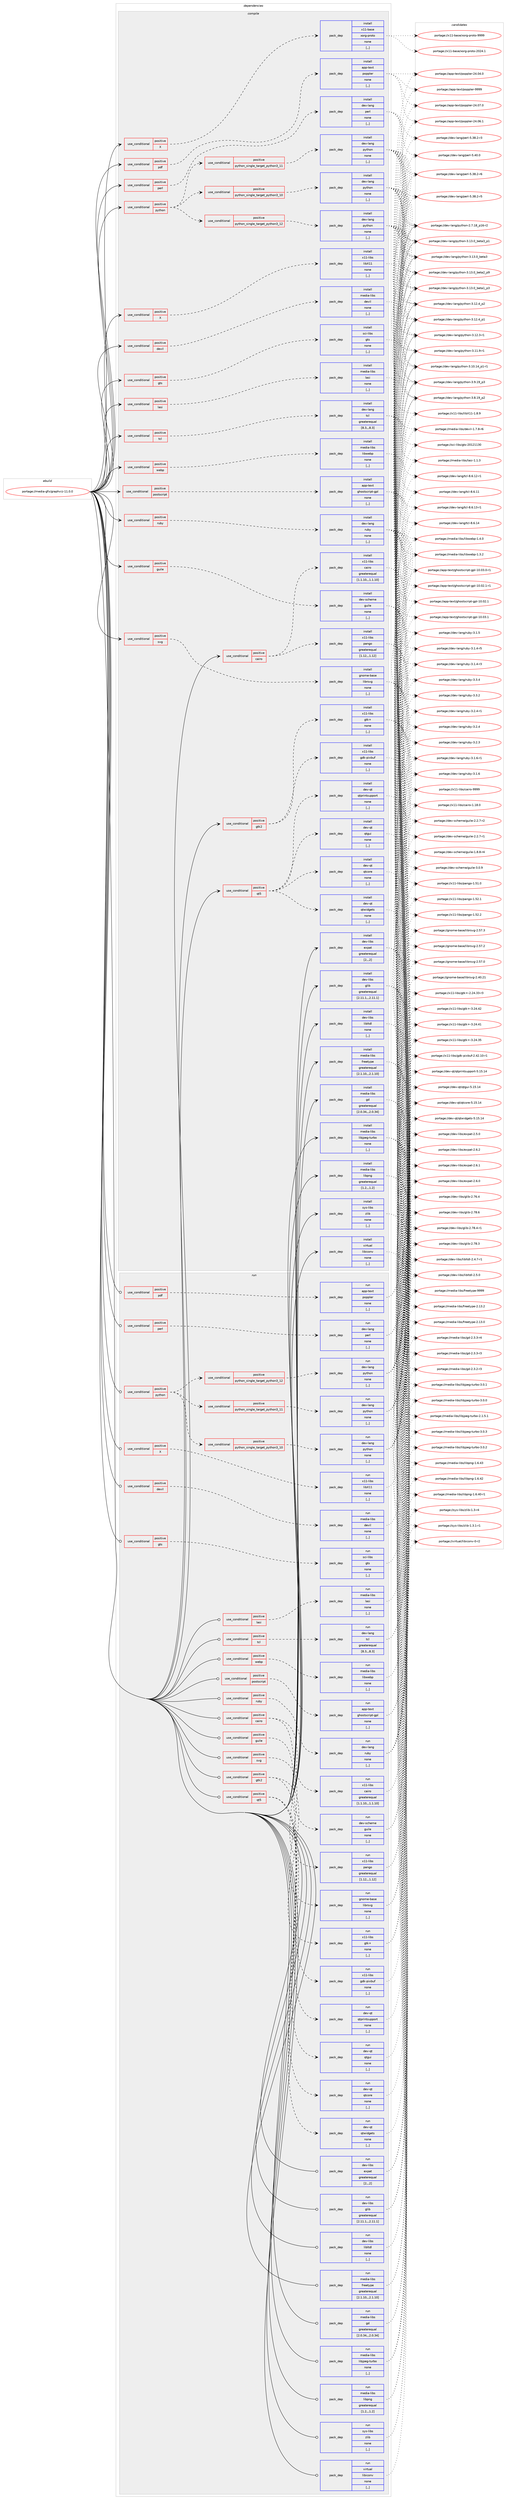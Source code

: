 digraph prolog {

# *************
# Graph options
# *************

newrank=true;
concentrate=true;
compound=true;
graph [rankdir=LR,fontname=Helvetica,fontsize=10,ranksep=1.5];#, ranksep=2.5, nodesep=0.2];
edge  [arrowhead=vee];
node  [fontname=Helvetica,fontsize=10];

# **********
# The ebuild
# **********

subgraph cluster_leftcol {
color=gray;
label=<<i>ebuild</i>>;
id [label="portage://media-gfx/graphviz-11.0.0", color=red, width=4, href="../media-gfx/graphviz-11.0.0.svg"];
}

# ****************
# The dependencies
# ****************

subgraph cluster_midcol {
color=gray;
label=<<i>dependencies</i>>;
subgraph cluster_compile {
fillcolor="#eeeeee";
style=filled;
label=<<i>compile</i>>;
subgraph cond72852 {
dependency289029 [label=<<TABLE BORDER="0" CELLBORDER="1" CELLSPACING="0" CELLPADDING="4"><TR><TD ROWSPAN="3" CELLPADDING="10">use_conditional</TD></TR><TR><TD>positive</TD></TR><TR><TD>X</TD></TR></TABLE>>, shape=none, color=red];
subgraph pack213822 {
dependency289030 [label=<<TABLE BORDER="0" CELLBORDER="1" CELLSPACING="0" CELLPADDING="4" WIDTH="220"><TR><TD ROWSPAN="6" CELLPADDING="30">pack_dep</TD></TR><TR><TD WIDTH="110">install</TD></TR><TR><TD>x11-base</TD></TR><TR><TD>xorg-proto</TD></TR><TR><TD>none</TD></TR><TR><TD>[,,]</TD></TR></TABLE>>, shape=none, color=blue];
}
dependency289029:e -> dependency289030:w [weight=20,style="dashed",arrowhead="vee"];
}
id:e -> dependency289029:w [weight=20,style="solid",arrowhead="vee"];
subgraph cond72853 {
dependency289031 [label=<<TABLE BORDER="0" CELLBORDER="1" CELLSPACING="0" CELLPADDING="4"><TR><TD ROWSPAN="3" CELLPADDING="10">use_conditional</TD></TR><TR><TD>positive</TD></TR><TR><TD>X</TD></TR></TABLE>>, shape=none, color=red];
subgraph pack213823 {
dependency289032 [label=<<TABLE BORDER="0" CELLBORDER="1" CELLSPACING="0" CELLPADDING="4" WIDTH="220"><TR><TD ROWSPAN="6" CELLPADDING="30">pack_dep</TD></TR><TR><TD WIDTH="110">install</TD></TR><TR><TD>x11-libs</TD></TR><TR><TD>libX11</TD></TR><TR><TD>none</TD></TR><TR><TD>[,,]</TD></TR></TABLE>>, shape=none, color=blue];
}
dependency289031:e -> dependency289032:w [weight=20,style="dashed",arrowhead="vee"];
}
id:e -> dependency289031:w [weight=20,style="solid",arrowhead="vee"];
subgraph cond72854 {
dependency289033 [label=<<TABLE BORDER="0" CELLBORDER="1" CELLSPACING="0" CELLPADDING="4"><TR><TD ROWSPAN="3" CELLPADDING="10">use_conditional</TD></TR><TR><TD>positive</TD></TR><TR><TD>cairo</TD></TR></TABLE>>, shape=none, color=red];
subgraph pack213824 {
dependency289034 [label=<<TABLE BORDER="0" CELLBORDER="1" CELLSPACING="0" CELLPADDING="4" WIDTH="220"><TR><TD ROWSPAN="6" CELLPADDING="30">pack_dep</TD></TR><TR><TD WIDTH="110">install</TD></TR><TR><TD>x11-libs</TD></TR><TR><TD>cairo</TD></TR><TR><TD>greaterequal</TD></TR><TR><TD>[1.1.10,,,1.1.10]</TD></TR></TABLE>>, shape=none, color=blue];
}
dependency289033:e -> dependency289034:w [weight=20,style="dashed",arrowhead="vee"];
subgraph pack213825 {
dependency289035 [label=<<TABLE BORDER="0" CELLBORDER="1" CELLSPACING="0" CELLPADDING="4" WIDTH="220"><TR><TD ROWSPAN="6" CELLPADDING="30">pack_dep</TD></TR><TR><TD WIDTH="110">install</TD></TR><TR><TD>x11-libs</TD></TR><TR><TD>pango</TD></TR><TR><TD>greaterequal</TD></TR><TR><TD>[1.12,,,1.12]</TD></TR></TABLE>>, shape=none, color=blue];
}
dependency289033:e -> dependency289035:w [weight=20,style="dashed",arrowhead="vee"];
}
id:e -> dependency289033:w [weight=20,style="solid",arrowhead="vee"];
subgraph cond72855 {
dependency289036 [label=<<TABLE BORDER="0" CELLBORDER="1" CELLSPACING="0" CELLPADDING="4"><TR><TD ROWSPAN="3" CELLPADDING="10">use_conditional</TD></TR><TR><TD>positive</TD></TR><TR><TD>devil</TD></TR></TABLE>>, shape=none, color=red];
subgraph pack213826 {
dependency289037 [label=<<TABLE BORDER="0" CELLBORDER="1" CELLSPACING="0" CELLPADDING="4" WIDTH="220"><TR><TD ROWSPAN="6" CELLPADDING="30">pack_dep</TD></TR><TR><TD WIDTH="110">install</TD></TR><TR><TD>media-libs</TD></TR><TR><TD>devil</TD></TR><TR><TD>none</TD></TR><TR><TD>[,,]</TD></TR></TABLE>>, shape=none, color=blue];
}
dependency289036:e -> dependency289037:w [weight=20,style="dashed",arrowhead="vee"];
}
id:e -> dependency289036:w [weight=20,style="solid",arrowhead="vee"];
subgraph cond72856 {
dependency289038 [label=<<TABLE BORDER="0" CELLBORDER="1" CELLSPACING="0" CELLPADDING="4"><TR><TD ROWSPAN="3" CELLPADDING="10">use_conditional</TD></TR><TR><TD>positive</TD></TR><TR><TD>gtk2</TD></TR></TABLE>>, shape=none, color=red];
subgraph pack213827 {
dependency289039 [label=<<TABLE BORDER="0" CELLBORDER="1" CELLSPACING="0" CELLPADDING="4" WIDTH="220"><TR><TD ROWSPAN="6" CELLPADDING="30">pack_dep</TD></TR><TR><TD WIDTH="110">install</TD></TR><TR><TD>x11-libs</TD></TR><TR><TD>gdk-pixbuf</TD></TR><TR><TD>none</TD></TR><TR><TD>[,,]</TD></TR></TABLE>>, shape=none, color=blue];
}
dependency289038:e -> dependency289039:w [weight=20,style="dashed",arrowhead="vee"];
subgraph pack213828 {
dependency289040 [label=<<TABLE BORDER="0" CELLBORDER="1" CELLSPACING="0" CELLPADDING="4" WIDTH="220"><TR><TD ROWSPAN="6" CELLPADDING="30">pack_dep</TD></TR><TR><TD WIDTH="110">install</TD></TR><TR><TD>x11-libs</TD></TR><TR><TD>gtk+</TD></TR><TR><TD>none</TD></TR><TR><TD>[,,]</TD></TR></TABLE>>, shape=none, color=blue];
}
dependency289038:e -> dependency289040:w [weight=20,style="dashed",arrowhead="vee"];
}
id:e -> dependency289038:w [weight=20,style="solid",arrowhead="vee"];
subgraph cond72857 {
dependency289041 [label=<<TABLE BORDER="0" CELLBORDER="1" CELLSPACING="0" CELLPADDING="4"><TR><TD ROWSPAN="3" CELLPADDING="10">use_conditional</TD></TR><TR><TD>positive</TD></TR><TR><TD>gts</TD></TR></TABLE>>, shape=none, color=red];
subgraph pack213829 {
dependency289042 [label=<<TABLE BORDER="0" CELLBORDER="1" CELLSPACING="0" CELLPADDING="4" WIDTH="220"><TR><TD ROWSPAN="6" CELLPADDING="30">pack_dep</TD></TR><TR><TD WIDTH="110">install</TD></TR><TR><TD>sci-libs</TD></TR><TR><TD>gts</TD></TR><TR><TD>none</TD></TR><TR><TD>[,,]</TD></TR></TABLE>>, shape=none, color=blue];
}
dependency289041:e -> dependency289042:w [weight=20,style="dashed",arrowhead="vee"];
}
id:e -> dependency289041:w [weight=20,style="solid",arrowhead="vee"];
subgraph cond72858 {
dependency289043 [label=<<TABLE BORDER="0" CELLBORDER="1" CELLSPACING="0" CELLPADDING="4"><TR><TD ROWSPAN="3" CELLPADDING="10">use_conditional</TD></TR><TR><TD>positive</TD></TR><TR><TD>guile</TD></TR></TABLE>>, shape=none, color=red];
subgraph pack213830 {
dependency289044 [label=<<TABLE BORDER="0" CELLBORDER="1" CELLSPACING="0" CELLPADDING="4" WIDTH="220"><TR><TD ROWSPAN="6" CELLPADDING="30">pack_dep</TD></TR><TR><TD WIDTH="110">install</TD></TR><TR><TD>dev-scheme</TD></TR><TR><TD>guile</TD></TR><TR><TD>none</TD></TR><TR><TD>[,,]</TD></TR></TABLE>>, shape=none, color=blue];
}
dependency289043:e -> dependency289044:w [weight=20,style="dashed",arrowhead="vee"];
}
id:e -> dependency289043:w [weight=20,style="solid",arrowhead="vee"];
subgraph cond72859 {
dependency289045 [label=<<TABLE BORDER="0" CELLBORDER="1" CELLSPACING="0" CELLPADDING="4"><TR><TD ROWSPAN="3" CELLPADDING="10">use_conditional</TD></TR><TR><TD>positive</TD></TR><TR><TD>lasi</TD></TR></TABLE>>, shape=none, color=red];
subgraph pack213831 {
dependency289046 [label=<<TABLE BORDER="0" CELLBORDER="1" CELLSPACING="0" CELLPADDING="4" WIDTH="220"><TR><TD ROWSPAN="6" CELLPADDING="30">pack_dep</TD></TR><TR><TD WIDTH="110">install</TD></TR><TR><TD>media-libs</TD></TR><TR><TD>lasi</TD></TR><TR><TD>none</TD></TR><TR><TD>[,,]</TD></TR></TABLE>>, shape=none, color=blue];
}
dependency289045:e -> dependency289046:w [weight=20,style="dashed",arrowhead="vee"];
}
id:e -> dependency289045:w [weight=20,style="solid",arrowhead="vee"];
subgraph cond72860 {
dependency289047 [label=<<TABLE BORDER="0" CELLBORDER="1" CELLSPACING="0" CELLPADDING="4"><TR><TD ROWSPAN="3" CELLPADDING="10">use_conditional</TD></TR><TR><TD>positive</TD></TR><TR><TD>pdf</TD></TR></TABLE>>, shape=none, color=red];
subgraph pack213832 {
dependency289048 [label=<<TABLE BORDER="0" CELLBORDER="1" CELLSPACING="0" CELLPADDING="4" WIDTH="220"><TR><TD ROWSPAN="6" CELLPADDING="30">pack_dep</TD></TR><TR><TD WIDTH="110">install</TD></TR><TR><TD>app-text</TD></TR><TR><TD>poppler</TD></TR><TR><TD>none</TD></TR><TR><TD>[,,]</TD></TR></TABLE>>, shape=none, color=blue];
}
dependency289047:e -> dependency289048:w [weight=20,style="dashed",arrowhead="vee"];
}
id:e -> dependency289047:w [weight=20,style="solid",arrowhead="vee"];
subgraph cond72861 {
dependency289049 [label=<<TABLE BORDER="0" CELLBORDER="1" CELLSPACING="0" CELLPADDING="4"><TR><TD ROWSPAN="3" CELLPADDING="10">use_conditional</TD></TR><TR><TD>positive</TD></TR><TR><TD>perl</TD></TR></TABLE>>, shape=none, color=red];
subgraph pack213833 {
dependency289050 [label=<<TABLE BORDER="0" CELLBORDER="1" CELLSPACING="0" CELLPADDING="4" WIDTH="220"><TR><TD ROWSPAN="6" CELLPADDING="30">pack_dep</TD></TR><TR><TD WIDTH="110">install</TD></TR><TR><TD>dev-lang</TD></TR><TR><TD>perl</TD></TR><TR><TD>none</TD></TR><TR><TD>[,,]</TD></TR></TABLE>>, shape=none, color=blue];
}
dependency289049:e -> dependency289050:w [weight=20,style="dashed",arrowhead="vee"];
}
id:e -> dependency289049:w [weight=20,style="solid",arrowhead="vee"];
subgraph cond72862 {
dependency289051 [label=<<TABLE BORDER="0" CELLBORDER="1" CELLSPACING="0" CELLPADDING="4"><TR><TD ROWSPAN="3" CELLPADDING="10">use_conditional</TD></TR><TR><TD>positive</TD></TR><TR><TD>postscript</TD></TR></TABLE>>, shape=none, color=red];
subgraph pack213834 {
dependency289052 [label=<<TABLE BORDER="0" CELLBORDER="1" CELLSPACING="0" CELLPADDING="4" WIDTH="220"><TR><TD ROWSPAN="6" CELLPADDING="30">pack_dep</TD></TR><TR><TD WIDTH="110">install</TD></TR><TR><TD>app-text</TD></TR><TR><TD>ghostscript-gpl</TD></TR><TR><TD>none</TD></TR><TR><TD>[,,]</TD></TR></TABLE>>, shape=none, color=blue];
}
dependency289051:e -> dependency289052:w [weight=20,style="dashed",arrowhead="vee"];
}
id:e -> dependency289051:w [weight=20,style="solid",arrowhead="vee"];
subgraph cond72863 {
dependency289053 [label=<<TABLE BORDER="0" CELLBORDER="1" CELLSPACING="0" CELLPADDING="4"><TR><TD ROWSPAN="3" CELLPADDING="10">use_conditional</TD></TR><TR><TD>positive</TD></TR><TR><TD>python</TD></TR></TABLE>>, shape=none, color=red];
subgraph cond72864 {
dependency289054 [label=<<TABLE BORDER="0" CELLBORDER="1" CELLSPACING="0" CELLPADDING="4"><TR><TD ROWSPAN="3" CELLPADDING="10">use_conditional</TD></TR><TR><TD>positive</TD></TR><TR><TD>python_single_target_python3_10</TD></TR></TABLE>>, shape=none, color=red];
subgraph pack213835 {
dependency289055 [label=<<TABLE BORDER="0" CELLBORDER="1" CELLSPACING="0" CELLPADDING="4" WIDTH="220"><TR><TD ROWSPAN="6" CELLPADDING="30">pack_dep</TD></TR><TR><TD WIDTH="110">install</TD></TR><TR><TD>dev-lang</TD></TR><TR><TD>python</TD></TR><TR><TD>none</TD></TR><TR><TD>[,,]</TD></TR></TABLE>>, shape=none, color=blue];
}
dependency289054:e -> dependency289055:w [weight=20,style="dashed",arrowhead="vee"];
}
dependency289053:e -> dependency289054:w [weight=20,style="dashed",arrowhead="vee"];
subgraph cond72865 {
dependency289056 [label=<<TABLE BORDER="0" CELLBORDER="1" CELLSPACING="0" CELLPADDING="4"><TR><TD ROWSPAN="3" CELLPADDING="10">use_conditional</TD></TR><TR><TD>positive</TD></TR><TR><TD>python_single_target_python3_11</TD></TR></TABLE>>, shape=none, color=red];
subgraph pack213836 {
dependency289057 [label=<<TABLE BORDER="0" CELLBORDER="1" CELLSPACING="0" CELLPADDING="4" WIDTH="220"><TR><TD ROWSPAN="6" CELLPADDING="30">pack_dep</TD></TR><TR><TD WIDTH="110">install</TD></TR><TR><TD>dev-lang</TD></TR><TR><TD>python</TD></TR><TR><TD>none</TD></TR><TR><TD>[,,]</TD></TR></TABLE>>, shape=none, color=blue];
}
dependency289056:e -> dependency289057:w [weight=20,style="dashed",arrowhead="vee"];
}
dependency289053:e -> dependency289056:w [weight=20,style="dashed",arrowhead="vee"];
subgraph cond72866 {
dependency289058 [label=<<TABLE BORDER="0" CELLBORDER="1" CELLSPACING="0" CELLPADDING="4"><TR><TD ROWSPAN="3" CELLPADDING="10">use_conditional</TD></TR><TR><TD>positive</TD></TR><TR><TD>python_single_target_python3_12</TD></TR></TABLE>>, shape=none, color=red];
subgraph pack213837 {
dependency289059 [label=<<TABLE BORDER="0" CELLBORDER="1" CELLSPACING="0" CELLPADDING="4" WIDTH="220"><TR><TD ROWSPAN="6" CELLPADDING="30">pack_dep</TD></TR><TR><TD WIDTH="110">install</TD></TR><TR><TD>dev-lang</TD></TR><TR><TD>python</TD></TR><TR><TD>none</TD></TR><TR><TD>[,,]</TD></TR></TABLE>>, shape=none, color=blue];
}
dependency289058:e -> dependency289059:w [weight=20,style="dashed",arrowhead="vee"];
}
dependency289053:e -> dependency289058:w [weight=20,style="dashed",arrowhead="vee"];
}
id:e -> dependency289053:w [weight=20,style="solid",arrowhead="vee"];
subgraph cond72867 {
dependency289060 [label=<<TABLE BORDER="0" CELLBORDER="1" CELLSPACING="0" CELLPADDING="4"><TR><TD ROWSPAN="3" CELLPADDING="10">use_conditional</TD></TR><TR><TD>positive</TD></TR><TR><TD>qt5</TD></TR></TABLE>>, shape=none, color=red];
subgraph pack213838 {
dependency289061 [label=<<TABLE BORDER="0" CELLBORDER="1" CELLSPACING="0" CELLPADDING="4" WIDTH="220"><TR><TD ROWSPAN="6" CELLPADDING="30">pack_dep</TD></TR><TR><TD WIDTH="110">install</TD></TR><TR><TD>dev-qt</TD></TR><TR><TD>qtcore</TD></TR><TR><TD>none</TD></TR><TR><TD>[,,]</TD></TR></TABLE>>, shape=none, color=blue];
}
dependency289060:e -> dependency289061:w [weight=20,style="dashed",arrowhead="vee"];
subgraph pack213839 {
dependency289062 [label=<<TABLE BORDER="0" CELLBORDER="1" CELLSPACING="0" CELLPADDING="4" WIDTH="220"><TR><TD ROWSPAN="6" CELLPADDING="30">pack_dep</TD></TR><TR><TD WIDTH="110">install</TD></TR><TR><TD>dev-qt</TD></TR><TR><TD>qtgui</TD></TR><TR><TD>none</TD></TR><TR><TD>[,,]</TD></TR></TABLE>>, shape=none, color=blue];
}
dependency289060:e -> dependency289062:w [weight=20,style="dashed",arrowhead="vee"];
subgraph pack213840 {
dependency289063 [label=<<TABLE BORDER="0" CELLBORDER="1" CELLSPACING="0" CELLPADDING="4" WIDTH="220"><TR><TD ROWSPAN="6" CELLPADDING="30">pack_dep</TD></TR><TR><TD WIDTH="110">install</TD></TR><TR><TD>dev-qt</TD></TR><TR><TD>qtprintsupport</TD></TR><TR><TD>none</TD></TR><TR><TD>[,,]</TD></TR></TABLE>>, shape=none, color=blue];
}
dependency289060:e -> dependency289063:w [weight=20,style="dashed",arrowhead="vee"];
subgraph pack213841 {
dependency289064 [label=<<TABLE BORDER="0" CELLBORDER="1" CELLSPACING="0" CELLPADDING="4" WIDTH="220"><TR><TD ROWSPAN="6" CELLPADDING="30">pack_dep</TD></TR><TR><TD WIDTH="110">install</TD></TR><TR><TD>dev-qt</TD></TR><TR><TD>qtwidgets</TD></TR><TR><TD>none</TD></TR><TR><TD>[,,]</TD></TR></TABLE>>, shape=none, color=blue];
}
dependency289060:e -> dependency289064:w [weight=20,style="dashed",arrowhead="vee"];
}
id:e -> dependency289060:w [weight=20,style="solid",arrowhead="vee"];
subgraph cond72868 {
dependency289065 [label=<<TABLE BORDER="0" CELLBORDER="1" CELLSPACING="0" CELLPADDING="4"><TR><TD ROWSPAN="3" CELLPADDING="10">use_conditional</TD></TR><TR><TD>positive</TD></TR><TR><TD>ruby</TD></TR></TABLE>>, shape=none, color=red];
subgraph pack213842 {
dependency289066 [label=<<TABLE BORDER="0" CELLBORDER="1" CELLSPACING="0" CELLPADDING="4" WIDTH="220"><TR><TD ROWSPAN="6" CELLPADDING="30">pack_dep</TD></TR><TR><TD WIDTH="110">install</TD></TR><TR><TD>dev-lang</TD></TR><TR><TD>ruby</TD></TR><TR><TD>none</TD></TR><TR><TD>[,,]</TD></TR></TABLE>>, shape=none, color=blue];
}
dependency289065:e -> dependency289066:w [weight=20,style="dashed",arrowhead="vee"];
}
id:e -> dependency289065:w [weight=20,style="solid",arrowhead="vee"];
subgraph cond72869 {
dependency289067 [label=<<TABLE BORDER="0" CELLBORDER="1" CELLSPACING="0" CELLPADDING="4"><TR><TD ROWSPAN="3" CELLPADDING="10">use_conditional</TD></TR><TR><TD>positive</TD></TR><TR><TD>svg</TD></TR></TABLE>>, shape=none, color=red];
subgraph pack213843 {
dependency289068 [label=<<TABLE BORDER="0" CELLBORDER="1" CELLSPACING="0" CELLPADDING="4" WIDTH="220"><TR><TD ROWSPAN="6" CELLPADDING="30">pack_dep</TD></TR><TR><TD WIDTH="110">install</TD></TR><TR><TD>gnome-base</TD></TR><TR><TD>librsvg</TD></TR><TR><TD>none</TD></TR><TR><TD>[,,]</TD></TR></TABLE>>, shape=none, color=blue];
}
dependency289067:e -> dependency289068:w [weight=20,style="dashed",arrowhead="vee"];
}
id:e -> dependency289067:w [weight=20,style="solid",arrowhead="vee"];
subgraph cond72870 {
dependency289069 [label=<<TABLE BORDER="0" CELLBORDER="1" CELLSPACING="0" CELLPADDING="4"><TR><TD ROWSPAN="3" CELLPADDING="10">use_conditional</TD></TR><TR><TD>positive</TD></TR><TR><TD>tcl</TD></TR></TABLE>>, shape=none, color=red];
subgraph pack213844 {
dependency289070 [label=<<TABLE BORDER="0" CELLBORDER="1" CELLSPACING="0" CELLPADDING="4" WIDTH="220"><TR><TD ROWSPAN="6" CELLPADDING="30">pack_dep</TD></TR><TR><TD WIDTH="110">install</TD></TR><TR><TD>dev-lang</TD></TR><TR><TD>tcl</TD></TR><TR><TD>greaterequal</TD></TR><TR><TD>[8.3,,,8.3]</TD></TR></TABLE>>, shape=none, color=blue];
}
dependency289069:e -> dependency289070:w [weight=20,style="dashed",arrowhead="vee"];
}
id:e -> dependency289069:w [weight=20,style="solid",arrowhead="vee"];
subgraph cond72871 {
dependency289071 [label=<<TABLE BORDER="0" CELLBORDER="1" CELLSPACING="0" CELLPADDING="4"><TR><TD ROWSPAN="3" CELLPADDING="10">use_conditional</TD></TR><TR><TD>positive</TD></TR><TR><TD>webp</TD></TR></TABLE>>, shape=none, color=red];
subgraph pack213845 {
dependency289072 [label=<<TABLE BORDER="0" CELLBORDER="1" CELLSPACING="0" CELLPADDING="4" WIDTH="220"><TR><TD ROWSPAN="6" CELLPADDING="30">pack_dep</TD></TR><TR><TD WIDTH="110">install</TD></TR><TR><TD>media-libs</TD></TR><TR><TD>libwebp</TD></TR><TR><TD>none</TD></TR><TR><TD>[,,]</TD></TR></TABLE>>, shape=none, color=blue];
}
dependency289071:e -> dependency289072:w [weight=20,style="dashed",arrowhead="vee"];
}
id:e -> dependency289071:w [weight=20,style="solid",arrowhead="vee"];
subgraph pack213846 {
dependency289073 [label=<<TABLE BORDER="0" CELLBORDER="1" CELLSPACING="0" CELLPADDING="4" WIDTH="220"><TR><TD ROWSPAN="6" CELLPADDING="30">pack_dep</TD></TR><TR><TD WIDTH="110">install</TD></TR><TR><TD>dev-libs</TD></TR><TR><TD>expat</TD></TR><TR><TD>greaterequal</TD></TR><TR><TD>[2,,,2]</TD></TR></TABLE>>, shape=none, color=blue];
}
id:e -> dependency289073:w [weight=20,style="solid",arrowhead="vee"];
subgraph pack213847 {
dependency289074 [label=<<TABLE BORDER="0" CELLBORDER="1" CELLSPACING="0" CELLPADDING="4" WIDTH="220"><TR><TD ROWSPAN="6" CELLPADDING="30">pack_dep</TD></TR><TR><TD WIDTH="110">install</TD></TR><TR><TD>dev-libs</TD></TR><TR><TD>glib</TD></TR><TR><TD>greaterequal</TD></TR><TR><TD>[2.11.1,,,2.11.1]</TD></TR></TABLE>>, shape=none, color=blue];
}
id:e -> dependency289074:w [weight=20,style="solid",arrowhead="vee"];
subgraph pack213848 {
dependency289075 [label=<<TABLE BORDER="0" CELLBORDER="1" CELLSPACING="0" CELLPADDING="4" WIDTH="220"><TR><TD ROWSPAN="6" CELLPADDING="30">pack_dep</TD></TR><TR><TD WIDTH="110">install</TD></TR><TR><TD>dev-libs</TD></TR><TR><TD>libltdl</TD></TR><TR><TD>none</TD></TR><TR><TD>[,,]</TD></TR></TABLE>>, shape=none, color=blue];
}
id:e -> dependency289075:w [weight=20,style="solid",arrowhead="vee"];
subgraph pack213849 {
dependency289076 [label=<<TABLE BORDER="0" CELLBORDER="1" CELLSPACING="0" CELLPADDING="4" WIDTH="220"><TR><TD ROWSPAN="6" CELLPADDING="30">pack_dep</TD></TR><TR><TD WIDTH="110">install</TD></TR><TR><TD>media-libs</TD></TR><TR><TD>freetype</TD></TR><TR><TD>greaterequal</TD></TR><TR><TD>[2.1.10,,,2.1.10]</TD></TR></TABLE>>, shape=none, color=blue];
}
id:e -> dependency289076:w [weight=20,style="solid",arrowhead="vee"];
subgraph pack213850 {
dependency289077 [label=<<TABLE BORDER="0" CELLBORDER="1" CELLSPACING="0" CELLPADDING="4" WIDTH="220"><TR><TD ROWSPAN="6" CELLPADDING="30">pack_dep</TD></TR><TR><TD WIDTH="110">install</TD></TR><TR><TD>media-libs</TD></TR><TR><TD>gd</TD></TR><TR><TD>greaterequal</TD></TR><TR><TD>[2.0.34,,,2.0.34]</TD></TR></TABLE>>, shape=none, color=blue];
}
id:e -> dependency289077:w [weight=20,style="solid",arrowhead="vee"];
subgraph pack213851 {
dependency289078 [label=<<TABLE BORDER="0" CELLBORDER="1" CELLSPACING="0" CELLPADDING="4" WIDTH="220"><TR><TD ROWSPAN="6" CELLPADDING="30">pack_dep</TD></TR><TR><TD WIDTH="110">install</TD></TR><TR><TD>media-libs</TD></TR><TR><TD>libjpeg-turbo</TD></TR><TR><TD>none</TD></TR><TR><TD>[,,]</TD></TR></TABLE>>, shape=none, color=blue];
}
id:e -> dependency289078:w [weight=20,style="solid",arrowhead="vee"];
subgraph pack213852 {
dependency289079 [label=<<TABLE BORDER="0" CELLBORDER="1" CELLSPACING="0" CELLPADDING="4" WIDTH="220"><TR><TD ROWSPAN="6" CELLPADDING="30">pack_dep</TD></TR><TR><TD WIDTH="110">install</TD></TR><TR><TD>media-libs</TD></TR><TR><TD>libpng</TD></TR><TR><TD>greaterequal</TD></TR><TR><TD>[1.2,,,1.2]</TD></TR></TABLE>>, shape=none, color=blue];
}
id:e -> dependency289079:w [weight=20,style="solid",arrowhead="vee"];
subgraph pack213853 {
dependency289080 [label=<<TABLE BORDER="0" CELLBORDER="1" CELLSPACING="0" CELLPADDING="4" WIDTH="220"><TR><TD ROWSPAN="6" CELLPADDING="30">pack_dep</TD></TR><TR><TD WIDTH="110">install</TD></TR><TR><TD>sys-libs</TD></TR><TR><TD>zlib</TD></TR><TR><TD>none</TD></TR><TR><TD>[,,]</TD></TR></TABLE>>, shape=none, color=blue];
}
id:e -> dependency289080:w [weight=20,style="solid",arrowhead="vee"];
subgraph pack213854 {
dependency289081 [label=<<TABLE BORDER="0" CELLBORDER="1" CELLSPACING="0" CELLPADDING="4" WIDTH="220"><TR><TD ROWSPAN="6" CELLPADDING="30">pack_dep</TD></TR><TR><TD WIDTH="110">install</TD></TR><TR><TD>virtual</TD></TR><TR><TD>libiconv</TD></TR><TR><TD>none</TD></TR><TR><TD>[,,]</TD></TR></TABLE>>, shape=none, color=blue];
}
id:e -> dependency289081:w [weight=20,style="solid",arrowhead="vee"];
}
subgraph cluster_compileandrun {
fillcolor="#eeeeee";
style=filled;
label=<<i>compile and run</i>>;
}
subgraph cluster_run {
fillcolor="#eeeeee";
style=filled;
label=<<i>run</i>>;
subgraph cond72872 {
dependency289082 [label=<<TABLE BORDER="0" CELLBORDER="1" CELLSPACING="0" CELLPADDING="4"><TR><TD ROWSPAN="3" CELLPADDING="10">use_conditional</TD></TR><TR><TD>positive</TD></TR><TR><TD>X</TD></TR></TABLE>>, shape=none, color=red];
subgraph pack213855 {
dependency289083 [label=<<TABLE BORDER="0" CELLBORDER="1" CELLSPACING="0" CELLPADDING="4" WIDTH="220"><TR><TD ROWSPAN="6" CELLPADDING="30">pack_dep</TD></TR><TR><TD WIDTH="110">run</TD></TR><TR><TD>x11-libs</TD></TR><TR><TD>libX11</TD></TR><TR><TD>none</TD></TR><TR><TD>[,,]</TD></TR></TABLE>>, shape=none, color=blue];
}
dependency289082:e -> dependency289083:w [weight=20,style="dashed",arrowhead="vee"];
}
id:e -> dependency289082:w [weight=20,style="solid",arrowhead="odot"];
subgraph cond72873 {
dependency289084 [label=<<TABLE BORDER="0" CELLBORDER="1" CELLSPACING="0" CELLPADDING="4"><TR><TD ROWSPAN="3" CELLPADDING="10">use_conditional</TD></TR><TR><TD>positive</TD></TR><TR><TD>cairo</TD></TR></TABLE>>, shape=none, color=red];
subgraph pack213856 {
dependency289085 [label=<<TABLE BORDER="0" CELLBORDER="1" CELLSPACING="0" CELLPADDING="4" WIDTH="220"><TR><TD ROWSPAN="6" CELLPADDING="30">pack_dep</TD></TR><TR><TD WIDTH="110">run</TD></TR><TR><TD>x11-libs</TD></TR><TR><TD>cairo</TD></TR><TR><TD>greaterequal</TD></TR><TR><TD>[1.1.10,,,1.1.10]</TD></TR></TABLE>>, shape=none, color=blue];
}
dependency289084:e -> dependency289085:w [weight=20,style="dashed",arrowhead="vee"];
subgraph pack213857 {
dependency289086 [label=<<TABLE BORDER="0" CELLBORDER="1" CELLSPACING="0" CELLPADDING="4" WIDTH="220"><TR><TD ROWSPAN="6" CELLPADDING="30">pack_dep</TD></TR><TR><TD WIDTH="110">run</TD></TR><TR><TD>x11-libs</TD></TR><TR><TD>pango</TD></TR><TR><TD>greaterequal</TD></TR><TR><TD>[1.12,,,1.12]</TD></TR></TABLE>>, shape=none, color=blue];
}
dependency289084:e -> dependency289086:w [weight=20,style="dashed",arrowhead="vee"];
}
id:e -> dependency289084:w [weight=20,style="solid",arrowhead="odot"];
subgraph cond72874 {
dependency289087 [label=<<TABLE BORDER="0" CELLBORDER="1" CELLSPACING="0" CELLPADDING="4"><TR><TD ROWSPAN="3" CELLPADDING="10">use_conditional</TD></TR><TR><TD>positive</TD></TR><TR><TD>devil</TD></TR></TABLE>>, shape=none, color=red];
subgraph pack213858 {
dependency289088 [label=<<TABLE BORDER="0" CELLBORDER="1" CELLSPACING="0" CELLPADDING="4" WIDTH="220"><TR><TD ROWSPAN="6" CELLPADDING="30">pack_dep</TD></TR><TR><TD WIDTH="110">run</TD></TR><TR><TD>media-libs</TD></TR><TR><TD>devil</TD></TR><TR><TD>none</TD></TR><TR><TD>[,,]</TD></TR></TABLE>>, shape=none, color=blue];
}
dependency289087:e -> dependency289088:w [weight=20,style="dashed",arrowhead="vee"];
}
id:e -> dependency289087:w [weight=20,style="solid",arrowhead="odot"];
subgraph cond72875 {
dependency289089 [label=<<TABLE BORDER="0" CELLBORDER="1" CELLSPACING="0" CELLPADDING="4"><TR><TD ROWSPAN="3" CELLPADDING="10">use_conditional</TD></TR><TR><TD>positive</TD></TR><TR><TD>gtk2</TD></TR></TABLE>>, shape=none, color=red];
subgraph pack213859 {
dependency289090 [label=<<TABLE BORDER="0" CELLBORDER="1" CELLSPACING="0" CELLPADDING="4" WIDTH="220"><TR><TD ROWSPAN="6" CELLPADDING="30">pack_dep</TD></TR><TR><TD WIDTH="110">run</TD></TR><TR><TD>x11-libs</TD></TR><TR><TD>gdk-pixbuf</TD></TR><TR><TD>none</TD></TR><TR><TD>[,,]</TD></TR></TABLE>>, shape=none, color=blue];
}
dependency289089:e -> dependency289090:w [weight=20,style="dashed",arrowhead="vee"];
subgraph pack213860 {
dependency289091 [label=<<TABLE BORDER="0" CELLBORDER="1" CELLSPACING="0" CELLPADDING="4" WIDTH="220"><TR><TD ROWSPAN="6" CELLPADDING="30">pack_dep</TD></TR><TR><TD WIDTH="110">run</TD></TR><TR><TD>x11-libs</TD></TR><TR><TD>gtk+</TD></TR><TR><TD>none</TD></TR><TR><TD>[,,]</TD></TR></TABLE>>, shape=none, color=blue];
}
dependency289089:e -> dependency289091:w [weight=20,style="dashed",arrowhead="vee"];
}
id:e -> dependency289089:w [weight=20,style="solid",arrowhead="odot"];
subgraph cond72876 {
dependency289092 [label=<<TABLE BORDER="0" CELLBORDER="1" CELLSPACING="0" CELLPADDING="4"><TR><TD ROWSPAN="3" CELLPADDING="10">use_conditional</TD></TR><TR><TD>positive</TD></TR><TR><TD>gts</TD></TR></TABLE>>, shape=none, color=red];
subgraph pack213861 {
dependency289093 [label=<<TABLE BORDER="0" CELLBORDER="1" CELLSPACING="0" CELLPADDING="4" WIDTH="220"><TR><TD ROWSPAN="6" CELLPADDING="30">pack_dep</TD></TR><TR><TD WIDTH="110">run</TD></TR><TR><TD>sci-libs</TD></TR><TR><TD>gts</TD></TR><TR><TD>none</TD></TR><TR><TD>[,,]</TD></TR></TABLE>>, shape=none, color=blue];
}
dependency289092:e -> dependency289093:w [weight=20,style="dashed",arrowhead="vee"];
}
id:e -> dependency289092:w [weight=20,style="solid",arrowhead="odot"];
subgraph cond72877 {
dependency289094 [label=<<TABLE BORDER="0" CELLBORDER="1" CELLSPACING="0" CELLPADDING="4"><TR><TD ROWSPAN="3" CELLPADDING="10">use_conditional</TD></TR><TR><TD>positive</TD></TR><TR><TD>guile</TD></TR></TABLE>>, shape=none, color=red];
subgraph pack213862 {
dependency289095 [label=<<TABLE BORDER="0" CELLBORDER="1" CELLSPACING="0" CELLPADDING="4" WIDTH="220"><TR><TD ROWSPAN="6" CELLPADDING="30">pack_dep</TD></TR><TR><TD WIDTH="110">run</TD></TR><TR><TD>dev-scheme</TD></TR><TR><TD>guile</TD></TR><TR><TD>none</TD></TR><TR><TD>[,,]</TD></TR></TABLE>>, shape=none, color=blue];
}
dependency289094:e -> dependency289095:w [weight=20,style="dashed",arrowhead="vee"];
}
id:e -> dependency289094:w [weight=20,style="solid",arrowhead="odot"];
subgraph cond72878 {
dependency289096 [label=<<TABLE BORDER="0" CELLBORDER="1" CELLSPACING="0" CELLPADDING="4"><TR><TD ROWSPAN="3" CELLPADDING="10">use_conditional</TD></TR><TR><TD>positive</TD></TR><TR><TD>lasi</TD></TR></TABLE>>, shape=none, color=red];
subgraph pack213863 {
dependency289097 [label=<<TABLE BORDER="0" CELLBORDER="1" CELLSPACING="0" CELLPADDING="4" WIDTH="220"><TR><TD ROWSPAN="6" CELLPADDING="30">pack_dep</TD></TR><TR><TD WIDTH="110">run</TD></TR><TR><TD>media-libs</TD></TR><TR><TD>lasi</TD></TR><TR><TD>none</TD></TR><TR><TD>[,,]</TD></TR></TABLE>>, shape=none, color=blue];
}
dependency289096:e -> dependency289097:w [weight=20,style="dashed",arrowhead="vee"];
}
id:e -> dependency289096:w [weight=20,style="solid",arrowhead="odot"];
subgraph cond72879 {
dependency289098 [label=<<TABLE BORDER="0" CELLBORDER="1" CELLSPACING="0" CELLPADDING="4"><TR><TD ROWSPAN="3" CELLPADDING="10">use_conditional</TD></TR><TR><TD>positive</TD></TR><TR><TD>pdf</TD></TR></TABLE>>, shape=none, color=red];
subgraph pack213864 {
dependency289099 [label=<<TABLE BORDER="0" CELLBORDER="1" CELLSPACING="0" CELLPADDING="4" WIDTH="220"><TR><TD ROWSPAN="6" CELLPADDING="30">pack_dep</TD></TR><TR><TD WIDTH="110">run</TD></TR><TR><TD>app-text</TD></TR><TR><TD>poppler</TD></TR><TR><TD>none</TD></TR><TR><TD>[,,]</TD></TR></TABLE>>, shape=none, color=blue];
}
dependency289098:e -> dependency289099:w [weight=20,style="dashed",arrowhead="vee"];
}
id:e -> dependency289098:w [weight=20,style="solid",arrowhead="odot"];
subgraph cond72880 {
dependency289100 [label=<<TABLE BORDER="0" CELLBORDER="1" CELLSPACING="0" CELLPADDING="4"><TR><TD ROWSPAN="3" CELLPADDING="10">use_conditional</TD></TR><TR><TD>positive</TD></TR><TR><TD>perl</TD></TR></TABLE>>, shape=none, color=red];
subgraph pack213865 {
dependency289101 [label=<<TABLE BORDER="0" CELLBORDER="1" CELLSPACING="0" CELLPADDING="4" WIDTH="220"><TR><TD ROWSPAN="6" CELLPADDING="30">pack_dep</TD></TR><TR><TD WIDTH="110">run</TD></TR><TR><TD>dev-lang</TD></TR><TR><TD>perl</TD></TR><TR><TD>none</TD></TR><TR><TD>[,,]</TD></TR></TABLE>>, shape=none, color=blue];
}
dependency289100:e -> dependency289101:w [weight=20,style="dashed",arrowhead="vee"];
}
id:e -> dependency289100:w [weight=20,style="solid",arrowhead="odot"];
subgraph cond72881 {
dependency289102 [label=<<TABLE BORDER="0" CELLBORDER="1" CELLSPACING="0" CELLPADDING="4"><TR><TD ROWSPAN="3" CELLPADDING="10">use_conditional</TD></TR><TR><TD>positive</TD></TR><TR><TD>postscript</TD></TR></TABLE>>, shape=none, color=red];
subgraph pack213866 {
dependency289103 [label=<<TABLE BORDER="0" CELLBORDER="1" CELLSPACING="0" CELLPADDING="4" WIDTH="220"><TR><TD ROWSPAN="6" CELLPADDING="30">pack_dep</TD></TR><TR><TD WIDTH="110">run</TD></TR><TR><TD>app-text</TD></TR><TR><TD>ghostscript-gpl</TD></TR><TR><TD>none</TD></TR><TR><TD>[,,]</TD></TR></TABLE>>, shape=none, color=blue];
}
dependency289102:e -> dependency289103:w [weight=20,style="dashed",arrowhead="vee"];
}
id:e -> dependency289102:w [weight=20,style="solid",arrowhead="odot"];
subgraph cond72882 {
dependency289104 [label=<<TABLE BORDER="0" CELLBORDER="1" CELLSPACING="0" CELLPADDING="4"><TR><TD ROWSPAN="3" CELLPADDING="10">use_conditional</TD></TR><TR><TD>positive</TD></TR><TR><TD>python</TD></TR></TABLE>>, shape=none, color=red];
subgraph cond72883 {
dependency289105 [label=<<TABLE BORDER="0" CELLBORDER="1" CELLSPACING="0" CELLPADDING="4"><TR><TD ROWSPAN="3" CELLPADDING="10">use_conditional</TD></TR><TR><TD>positive</TD></TR><TR><TD>python_single_target_python3_10</TD></TR></TABLE>>, shape=none, color=red];
subgraph pack213867 {
dependency289106 [label=<<TABLE BORDER="0" CELLBORDER="1" CELLSPACING="0" CELLPADDING="4" WIDTH="220"><TR><TD ROWSPAN="6" CELLPADDING="30">pack_dep</TD></TR><TR><TD WIDTH="110">run</TD></TR><TR><TD>dev-lang</TD></TR><TR><TD>python</TD></TR><TR><TD>none</TD></TR><TR><TD>[,,]</TD></TR></TABLE>>, shape=none, color=blue];
}
dependency289105:e -> dependency289106:w [weight=20,style="dashed",arrowhead="vee"];
}
dependency289104:e -> dependency289105:w [weight=20,style="dashed",arrowhead="vee"];
subgraph cond72884 {
dependency289107 [label=<<TABLE BORDER="0" CELLBORDER="1" CELLSPACING="0" CELLPADDING="4"><TR><TD ROWSPAN="3" CELLPADDING="10">use_conditional</TD></TR><TR><TD>positive</TD></TR><TR><TD>python_single_target_python3_11</TD></TR></TABLE>>, shape=none, color=red];
subgraph pack213868 {
dependency289108 [label=<<TABLE BORDER="0" CELLBORDER="1" CELLSPACING="0" CELLPADDING="4" WIDTH="220"><TR><TD ROWSPAN="6" CELLPADDING="30">pack_dep</TD></TR><TR><TD WIDTH="110">run</TD></TR><TR><TD>dev-lang</TD></TR><TR><TD>python</TD></TR><TR><TD>none</TD></TR><TR><TD>[,,]</TD></TR></TABLE>>, shape=none, color=blue];
}
dependency289107:e -> dependency289108:w [weight=20,style="dashed",arrowhead="vee"];
}
dependency289104:e -> dependency289107:w [weight=20,style="dashed",arrowhead="vee"];
subgraph cond72885 {
dependency289109 [label=<<TABLE BORDER="0" CELLBORDER="1" CELLSPACING="0" CELLPADDING="4"><TR><TD ROWSPAN="3" CELLPADDING="10">use_conditional</TD></TR><TR><TD>positive</TD></TR><TR><TD>python_single_target_python3_12</TD></TR></TABLE>>, shape=none, color=red];
subgraph pack213869 {
dependency289110 [label=<<TABLE BORDER="0" CELLBORDER="1" CELLSPACING="0" CELLPADDING="4" WIDTH="220"><TR><TD ROWSPAN="6" CELLPADDING="30">pack_dep</TD></TR><TR><TD WIDTH="110">run</TD></TR><TR><TD>dev-lang</TD></TR><TR><TD>python</TD></TR><TR><TD>none</TD></TR><TR><TD>[,,]</TD></TR></TABLE>>, shape=none, color=blue];
}
dependency289109:e -> dependency289110:w [weight=20,style="dashed",arrowhead="vee"];
}
dependency289104:e -> dependency289109:w [weight=20,style="dashed",arrowhead="vee"];
}
id:e -> dependency289104:w [weight=20,style="solid",arrowhead="odot"];
subgraph cond72886 {
dependency289111 [label=<<TABLE BORDER="0" CELLBORDER="1" CELLSPACING="0" CELLPADDING="4"><TR><TD ROWSPAN="3" CELLPADDING="10">use_conditional</TD></TR><TR><TD>positive</TD></TR><TR><TD>qt5</TD></TR></TABLE>>, shape=none, color=red];
subgraph pack213870 {
dependency289112 [label=<<TABLE BORDER="0" CELLBORDER="1" CELLSPACING="0" CELLPADDING="4" WIDTH="220"><TR><TD ROWSPAN="6" CELLPADDING="30">pack_dep</TD></TR><TR><TD WIDTH="110">run</TD></TR><TR><TD>dev-qt</TD></TR><TR><TD>qtcore</TD></TR><TR><TD>none</TD></TR><TR><TD>[,,]</TD></TR></TABLE>>, shape=none, color=blue];
}
dependency289111:e -> dependency289112:w [weight=20,style="dashed",arrowhead="vee"];
subgraph pack213871 {
dependency289113 [label=<<TABLE BORDER="0" CELLBORDER="1" CELLSPACING="0" CELLPADDING="4" WIDTH="220"><TR><TD ROWSPAN="6" CELLPADDING="30">pack_dep</TD></TR><TR><TD WIDTH="110">run</TD></TR><TR><TD>dev-qt</TD></TR><TR><TD>qtgui</TD></TR><TR><TD>none</TD></TR><TR><TD>[,,]</TD></TR></TABLE>>, shape=none, color=blue];
}
dependency289111:e -> dependency289113:w [weight=20,style="dashed",arrowhead="vee"];
subgraph pack213872 {
dependency289114 [label=<<TABLE BORDER="0" CELLBORDER="1" CELLSPACING="0" CELLPADDING="4" WIDTH="220"><TR><TD ROWSPAN="6" CELLPADDING="30">pack_dep</TD></TR><TR><TD WIDTH="110">run</TD></TR><TR><TD>dev-qt</TD></TR><TR><TD>qtprintsupport</TD></TR><TR><TD>none</TD></TR><TR><TD>[,,]</TD></TR></TABLE>>, shape=none, color=blue];
}
dependency289111:e -> dependency289114:w [weight=20,style="dashed",arrowhead="vee"];
subgraph pack213873 {
dependency289115 [label=<<TABLE BORDER="0" CELLBORDER="1" CELLSPACING="0" CELLPADDING="4" WIDTH="220"><TR><TD ROWSPAN="6" CELLPADDING="30">pack_dep</TD></TR><TR><TD WIDTH="110">run</TD></TR><TR><TD>dev-qt</TD></TR><TR><TD>qtwidgets</TD></TR><TR><TD>none</TD></TR><TR><TD>[,,]</TD></TR></TABLE>>, shape=none, color=blue];
}
dependency289111:e -> dependency289115:w [weight=20,style="dashed",arrowhead="vee"];
}
id:e -> dependency289111:w [weight=20,style="solid",arrowhead="odot"];
subgraph cond72887 {
dependency289116 [label=<<TABLE BORDER="0" CELLBORDER="1" CELLSPACING="0" CELLPADDING="4"><TR><TD ROWSPAN="3" CELLPADDING="10">use_conditional</TD></TR><TR><TD>positive</TD></TR><TR><TD>ruby</TD></TR></TABLE>>, shape=none, color=red];
subgraph pack213874 {
dependency289117 [label=<<TABLE BORDER="0" CELLBORDER="1" CELLSPACING="0" CELLPADDING="4" WIDTH="220"><TR><TD ROWSPAN="6" CELLPADDING="30">pack_dep</TD></TR><TR><TD WIDTH="110">run</TD></TR><TR><TD>dev-lang</TD></TR><TR><TD>ruby</TD></TR><TR><TD>none</TD></TR><TR><TD>[,,]</TD></TR></TABLE>>, shape=none, color=blue];
}
dependency289116:e -> dependency289117:w [weight=20,style="dashed",arrowhead="vee"];
}
id:e -> dependency289116:w [weight=20,style="solid",arrowhead="odot"];
subgraph cond72888 {
dependency289118 [label=<<TABLE BORDER="0" CELLBORDER="1" CELLSPACING="0" CELLPADDING="4"><TR><TD ROWSPAN="3" CELLPADDING="10">use_conditional</TD></TR><TR><TD>positive</TD></TR><TR><TD>svg</TD></TR></TABLE>>, shape=none, color=red];
subgraph pack213875 {
dependency289119 [label=<<TABLE BORDER="0" CELLBORDER="1" CELLSPACING="0" CELLPADDING="4" WIDTH="220"><TR><TD ROWSPAN="6" CELLPADDING="30">pack_dep</TD></TR><TR><TD WIDTH="110">run</TD></TR><TR><TD>gnome-base</TD></TR><TR><TD>librsvg</TD></TR><TR><TD>none</TD></TR><TR><TD>[,,]</TD></TR></TABLE>>, shape=none, color=blue];
}
dependency289118:e -> dependency289119:w [weight=20,style="dashed",arrowhead="vee"];
}
id:e -> dependency289118:w [weight=20,style="solid",arrowhead="odot"];
subgraph cond72889 {
dependency289120 [label=<<TABLE BORDER="0" CELLBORDER="1" CELLSPACING="0" CELLPADDING="4"><TR><TD ROWSPAN="3" CELLPADDING="10">use_conditional</TD></TR><TR><TD>positive</TD></TR><TR><TD>tcl</TD></TR></TABLE>>, shape=none, color=red];
subgraph pack213876 {
dependency289121 [label=<<TABLE BORDER="0" CELLBORDER="1" CELLSPACING="0" CELLPADDING="4" WIDTH="220"><TR><TD ROWSPAN="6" CELLPADDING="30">pack_dep</TD></TR><TR><TD WIDTH="110">run</TD></TR><TR><TD>dev-lang</TD></TR><TR><TD>tcl</TD></TR><TR><TD>greaterequal</TD></TR><TR><TD>[8.3,,,8.3]</TD></TR></TABLE>>, shape=none, color=blue];
}
dependency289120:e -> dependency289121:w [weight=20,style="dashed",arrowhead="vee"];
}
id:e -> dependency289120:w [weight=20,style="solid",arrowhead="odot"];
subgraph cond72890 {
dependency289122 [label=<<TABLE BORDER="0" CELLBORDER="1" CELLSPACING="0" CELLPADDING="4"><TR><TD ROWSPAN="3" CELLPADDING="10">use_conditional</TD></TR><TR><TD>positive</TD></TR><TR><TD>webp</TD></TR></TABLE>>, shape=none, color=red];
subgraph pack213877 {
dependency289123 [label=<<TABLE BORDER="0" CELLBORDER="1" CELLSPACING="0" CELLPADDING="4" WIDTH="220"><TR><TD ROWSPAN="6" CELLPADDING="30">pack_dep</TD></TR><TR><TD WIDTH="110">run</TD></TR><TR><TD>media-libs</TD></TR><TR><TD>libwebp</TD></TR><TR><TD>none</TD></TR><TR><TD>[,,]</TD></TR></TABLE>>, shape=none, color=blue];
}
dependency289122:e -> dependency289123:w [weight=20,style="dashed",arrowhead="vee"];
}
id:e -> dependency289122:w [weight=20,style="solid",arrowhead="odot"];
subgraph pack213878 {
dependency289124 [label=<<TABLE BORDER="0" CELLBORDER="1" CELLSPACING="0" CELLPADDING="4" WIDTH="220"><TR><TD ROWSPAN="6" CELLPADDING="30">pack_dep</TD></TR><TR><TD WIDTH="110">run</TD></TR><TR><TD>dev-libs</TD></TR><TR><TD>expat</TD></TR><TR><TD>greaterequal</TD></TR><TR><TD>[2,,,2]</TD></TR></TABLE>>, shape=none, color=blue];
}
id:e -> dependency289124:w [weight=20,style="solid",arrowhead="odot"];
subgraph pack213879 {
dependency289125 [label=<<TABLE BORDER="0" CELLBORDER="1" CELLSPACING="0" CELLPADDING="4" WIDTH="220"><TR><TD ROWSPAN="6" CELLPADDING="30">pack_dep</TD></TR><TR><TD WIDTH="110">run</TD></TR><TR><TD>dev-libs</TD></TR><TR><TD>glib</TD></TR><TR><TD>greaterequal</TD></TR><TR><TD>[2.11.1,,,2.11.1]</TD></TR></TABLE>>, shape=none, color=blue];
}
id:e -> dependency289125:w [weight=20,style="solid",arrowhead="odot"];
subgraph pack213880 {
dependency289126 [label=<<TABLE BORDER="0" CELLBORDER="1" CELLSPACING="0" CELLPADDING="4" WIDTH="220"><TR><TD ROWSPAN="6" CELLPADDING="30">pack_dep</TD></TR><TR><TD WIDTH="110">run</TD></TR><TR><TD>dev-libs</TD></TR><TR><TD>libltdl</TD></TR><TR><TD>none</TD></TR><TR><TD>[,,]</TD></TR></TABLE>>, shape=none, color=blue];
}
id:e -> dependency289126:w [weight=20,style="solid",arrowhead="odot"];
subgraph pack213881 {
dependency289127 [label=<<TABLE BORDER="0" CELLBORDER="1" CELLSPACING="0" CELLPADDING="4" WIDTH="220"><TR><TD ROWSPAN="6" CELLPADDING="30">pack_dep</TD></TR><TR><TD WIDTH="110">run</TD></TR><TR><TD>media-libs</TD></TR><TR><TD>freetype</TD></TR><TR><TD>greaterequal</TD></TR><TR><TD>[2.1.10,,,2.1.10]</TD></TR></TABLE>>, shape=none, color=blue];
}
id:e -> dependency289127:w [weight=20,style="solid",arrowhead="odot"];
subgraph pack213882 {
dependency289128 [label=<<TABLE BORDER="0" CELLBORDER="1" CELLSPACING="0" CELLPADDING="4" WIDTH="220"><TR><TD ROWSPAN="6" CELLPADDING="30">pack_dep</TD></TR><TR><TD WIDTH="110">run</TD></TR><TR><TD>media-libs</TD></TR><TR><TD>gd</TD></TR><TR><TD>greaterequal</TD></TR><TR><TD>[2.0.34,,,2.0.34]</TD></TR></TABLE>>, shape=none, color=blue];
}
id:e -> dependency289128:w [weight=20,style="solid",arrowhead="odot"];
subgraph pack213883 {
dependency289129 [label=<<TABLE BORDER="0" CELLBORDER="1" CELLSPACING="0" CELLPADDING="4" WIDTH="220"><TR><TD ROWSPAN="6" CELLPADDING="30">pack_dep</TD></TR><TR><TD WIDTH="110">run</TD></TR><TR><TD>media-libs</TD></TR><TR><TD>libjpeg-turbo</TD></TR><TR><TD>none</TD></TR><TR><TD>[,,]</TD></TR></TABLE>>, shape=none, color=blue];
}
id:e -> dependency289129:w [weight=20,style="solid",arrowhead="odot"];
subgraph pack213884 {
dependency289130 [label=<<TABLE BORDER="0" CELLBORDER="1" CELLSPACING="0" CELLPADDING="4" WIDTH="220"><TR><TD ROWSPAN="6" CELLPADDING="30">pack_dep</TD></TR><TR><TD WIDTH="110">run</TD></TR><TR><TD>media-libs</TD></TR><TR><TD>libpng</TD></TR><TR><TD>greaterequal</TD></TR><TR><TD>[1.2,,,1.2]</TD></TR></TABLE>>, shape=none, color=blue];
}
id:e -> dependency289130:w [weight=20,style="solid",arrowhead="odot"];
subgraph pack213885 {
dependency289131 [label=<<TABLE BORDER="0" CELLBORDER="1" CELLSPACING="0" CELLPADDING="4" WIDTH="220"><TR><TD ROWSPAN="6" CELLPADDING="30">pack_dep</TD></TR><TR><TD WIDTH="110">run</TD></TR><TR><TD>sys-libs</TD></TR><TR><TD>zlib</TD></TR><TR><TD>none</TD></TR><TR><TD>[,,]</TD></TR></TABLE>>, shape=none, color=blue];
}
id:e -> dependency289131:w [weight=20,style="solid",arrowhead="odot"];
subgraph pack213886 {
dependency289132 [label=<<TABLE BORDER="0" CELLBORDER="1" CELLSPACING="0" CELLPADDING="4" WIDTH="220"><TR><TD ROWSPAN="6" CELLPADDING="30">pack_dep</TD></TR><TR><TD WIDTH="110">run</TD></TR><TR><TD>virtual</TD></TR><TR><TD>libiconv</TD></TR><TR><TD>none</TD></TR><TR><TD>[,,]</TD></TR></TABLE>>, shape=none, color=blue];
}
id:e -> dependency289132:w [weight=20,style="solid",arrowhead="odot"];
}
}

# **************
# The candidates
# **************

subgraph cluster_choices {
rank=same;
color=gray;
label=<<i>candidates</i>>;

subgraph choice213822 {
color=black;
nodesep=1;
choice120494945989711510147120111114103451121141111161114557575757 [label="portage://x11-base/xorg-proto-9999", color=red, width=4,href="../x11-base/xorg-proto-9999.svg"];
choice1204949459897115101471201111141034511211411111611145504850524649 [label="portage://x11-base/xorg-proto-2024.1", color=red, width=4,href="../x11-base/xorg-proto-2024.1.svg"];
dependency289030:e -> choice120494945989711510147120111114103451121141111161114557575757:w [style=dotted,weight="100"];
dependency289030:e -> choice1204949459897115101471201111141034511211411111611145504850524649:w [style=dotted,weight="100"];
}
subgraph choice213823 {
color=black;
nodesep=1;
choice120494945108105981154710810598884949454946564657 [label="portage://x11-libs/libX11-1.8.9", color=red, width=4,href="../x11-libs/libX11-1.8.9.svg"];
dependency289032:e -> choice120494945108105981154710810598884949454946564657:w [style=dotted,weight="100"];
}
subgraph choice213824 {
color=black;
nodesep=1;
choice120494945108105981154799971051141114557575757 [label="portage://x11-libs/cairo-9999", color=red, width=4,href="../x11-libs/cairo-9999.svg"];
choice1204949451081059811547999710511411145494649564648 [label="portage://x11-libs/cairo-1.18.0", color=red, width=4,href="../x11-libs/cairo-1.18.0.svg"];
dependency289034:e -> choice120494945108105981154799971051141114557575757:w [style=dotted,weight="100"];
dependency289034:e -> choice1204949451081059811547999710511411145494649564648:w [style=dotted,weight="100"];
}
subgraph choice213825 {
color=black;
nodesep=1;
choice12049494510810598115471129711010311145494653504650 [label="portage://x11-libs/pango-1.52.2", color=red, width=4,href="../x11-libs/pango-1.52.2.svg"];
choice12049494510810598115471129711010311145494653504649 [label="portage://x11-libs/pango-1.52.1", color=red, width=4,href="../x11-libs/pango-1.52.1.svg"];
choice12049494510810598115471129711010311145494653494648 [label="portage://x11-libs/pango-1.51.0", color=red, width=4,href="../x11-libs/pango-1.51.0.svg"];
dependency289035:e -> choice12049494510810598115471129711010311145494653504650:w [style=dotted,weight="100"];
dependency289035:e -> choice12049494510810598115471129711010311145494653504649:w [style=dotted,weight="100"];
dependency289035:e -> choice12049494510810598115471129711010311145494653494648:w [style=dotted,weight="100"];
}
subgraph choice213826 {
color=black;
nodesep=1;
choice109101100105974510810598115471001011181051084549465546564511454 [label="portage://media-libs/devil-1.7.8-r6", color=red, width=4,href="../media-libs/devil-1.7.8-r6.svg"];
dependency289037:e -> choice109101100105974510810598115471001011181051084549465546564511454:w [style=dotted,weight="100"];
}
subgraph choice213827 {
color=black;
nodesep=1;
choice1204949451081059811547103100107451121051209811710245504652504649484511449 [label="portage://x11-libs/gdk-pixbuf-2.42.10-r1", color=red, width=4,href="../x11-libs/gdk-pixbuf-2.42.10-r1.svg"];
dependency289039:e -> choice1204949451081059811547103100107451121051209811710245504652504649484511449:w [style=dotted,weight="100"];
}
subgraph choice213828 {
color=black;
nodesep=1;
choice1204949451081059811547103116107434551465052465250 [label="portage://x11-libs/gtk+-3.24.42", color=red, width=4,href="../x11-libs/gtk+-3.24.42.svg"];
choice1204949451081059811547103116107434551465052465249 [label="portage://x11-libs/gtk+-3.24.41", color=red, width=4,href="../x11-libs/gtk+-3.24.41.svg"];
choice1204949451081059811547103116107434551465052465153 [label="portage://x11-libs/gtk+-3.24.35", color=red, width=4,href="../x11-libs/gtk+-3.24.35.svg"];
choice12049494510810598115471031161074345504650524651514511451 [label="portage://x11-libs/gtk+-2.24.33-r3", color=red, width=4,href="../x11-libs/gtk+-2.24.33-r3.svg"];
dependency289040:e -> choice1204949451081059811547103116107434551465052465250:w [style=dotted,weight="100"];
dependency289040:e -> choice1204949451081059811547103116107434551465052465249:w [style=dotted,weight="100"];
dependency289040:e -> choice1204949451081059811547103116107434551465052465153:w [style=dotted,weight="100"];
dependency289040:e -> choice12049494510810598115471031161074345504650524651514511451:w [style=dotted,weight="100"];
}
subgraph choice213829 {
color=black;
nodesep=1;
choice11599105451081059811547103116115455048495049495148 [label="portage://sci-libs/gts-20121130", color=red, width=4,href="../sci-libs/gts-20121130.svg"];
dependency289042:e -> choice11599105451081059811547103116115455048495049495148:w [style=dotted,weight="100"];
}
subgraph choice213830 {
color=black;
nodesep=1;
choice100101118451159910410110910147103117105108101455146484657 [label="portage://dev-scheme/guile-3.0.9", color=red, width=4,href="../dev-scheme/guile-3.0.9.svg"];
choice1001011184511599104101109101471031171051081014550465046554511450 [label="portage://dev-scheme/guile-2.2.7-r2", color=red, width=4,href="../dev-scheme/guile-2.2.7-r2.svg"];
choice1001011184511599104101109101471031171051081014550465046554511449 [label="portage://dev-scheme/guile-2.2.7-r1", color=red, width=4,href="../dev-scheme/guile-2.2.7-r1.svg"];
choice1001011184511599104101109101471031171051081014549465646564511452 [label="portage://dev-scheme/guile-1.8.8-r4", color=red, width=4,href="../dev-scheme/guile-1.8.8-r4.svg"];
dependency289044:e -> choice100101118451159910410110910147103117105108101455146484657:w [style=dotted,weight="100"];
dependency289044:e -> choice1001011184511599104101109101471031171051081014550465046554511450:w [style=dotted,weight="100"];
dependency289044:e -> choice1001011184511599104101109101471031171051081014550465046554511449:w [style=dotted,weight="100"];
dependency289044:e -> choice1001011184511599104101109101471031171051081014549465646564511452:w [style=dotted,weight="100"];
}
subgraph choice213831 {
color=black;
nodesep=1;
choice1091011001059745108105981154710897115105454946494651 [label="portage://media-libs/lasi-1.1.3", color=red, width=4,href="../media-libs/lasi-1.1.3.svg"];
dependency289046:e -> choice1091011001059745108105981154710897115105454946494651:w [style=dotted,weight="100"];
}
subgraph choice213832 {
color=black;
nodesep=1;
choice9711211245116101120116471121111121121081011144557575757 [label="portage://app-text/poppler-9999", color=red, width=4,href="../app-text/poppler-9999.svg"];
choice9711211245116101120116471121111121121081011144550524648554648 [label="portage://app-text/poppler-24.07.0", color=red, width=4,href="../app-text/poppler-24.07.0.svg"];
choice9711211245116101120116471121111121121081011144550524648544649 [label="portage://app-text/poppler-24.06.1", color=red, width=4,href="../app-text/poppler-24.06.1.svg"];
choice9711211245116101120116471121111121121081011144550524648524648 [label="portage://app-text/poppler-24.04.0", color=red, width=4,href="../app-text/poppler-24.04.0.svg"];
dependency289048:e -> choice9711211245116101120116471121111121121081011144557575757:w [style=dotted,weight="100"];
dependency289048:e -> choice9711211245116101120116471121111121121081011144550524648554648:w [style=dotted,weight="100"];
dependency289048:e -> choice9711211245116101120116471121111121121081011144550524648544649:w [style=dotted,weight="100"];
dependency289048:e -> choice9711211245116101120116471121111121121081011144550524648524648:w [style=dotted,weight="100"];
}
subgraph choice213833 {
color=black;
nodesep=1;
choice10010111845108971101034711210111410845534652484648 [label="portage://dev-lang/perl-5.40.0", color=red, width=4,href="../dev-lang/perl-5.40.0.svg"];
choice100101118451089711010347112101114108455346515646504511454 [label="portage://dev-lang/perl-5.38.2-r6", color=red, width=4,href="../dev-lang/perl-5.38.2-r6.svg"];
choice100101118451089711010347112101114108455346515646504511453 [label="portage://dev-lang/perl-5.38.2-r5", color=red, width=4,href="../dev-lang/perl-5.38.2-r5.svg"];
choice100101118451089711010347112101114108455346515646504511451 [label="portage://dev-lang/perl-5.38.2-r3", color=red, width=4,href="../dev-lang/perl-5.38.2-r3.svg"];
dependency289050:e -> choice10010111845108971101034711210111410845534652484648:w [style=dotted,weight="100"];
dependency289050:e -> choice100101118451089711010347112101114108455346515646504511454:w [style=dotted,weight="100"];
dependency289050:e -> choice100101118451089711010347112101114108455346515646504511453:w [style=dotted,weight="100"];
dependency289050:e -> choice100101118451089711010347112101114108455346515646504511451:w [style=dotted,weight="100"];
}
subgraph choice213834 {
color=black;
nodesep=1;
choice97112112451161011201164710310411111511611599114105112116451031121084549484648514649 [label="portage://app-text/ghostscript-gpl-10.03.1", color=red, width=4,href="../app-text/ghostscript-gpl-10.03.1.svg"];
choice971121124511610112011647103104111115116115991141051121164510311210845494846485146484511449 [label="portage://app-text/ghostscript-gpl-10.03.0-r1", color=red, width=4,href="../app-text/ghostscript-gpl-10.03.0-r1.svg"];
choice971121124511610112011647103104111115116115991141051121164510311210845494846485046494511449 [label="portage://app-text/ghostscript-gpl-10.02.1-r1", color=red, width=4,href="../app-text/ghostscript-gpl-10.02.1-r1.svg"];
choice97112112451161011201164710310411111511611599114105112116451031121084549484648504649 [label="portage://app-text/ghostscript-gpl-10.02.1", color=red, width=4,href="../app-text/ghostscript-gpl-10.02.1.svg"];
dependency289052:e -> choice97112112451161011201164710310411111511611599114105112116451031121084549484648514649:w [style=dotted,weight="100"];
dependency289052:e -> choice971121124511610112011647103104111115116115991141051121164510311210845494846485146484511449:w [style=dotted,weight="100"];
dependency289052:e -> choice971121124511610112011647103104111115116115991141051121164510311210845494846485046494511449:w [style=dotted,weight="100"];
dependency289052:e -> choice97112112451161011201164710310411111511611599114105112116451031121084549484648504649:w [style=dotted,weight="100"];
}
subgraph choice213835 {
color=black;
nodesep=1;
choice10010111845108971101034711212111610411111045514649514648959810111697519511249 [label="portage://dev-lang/python-3.13.0_beta3_p1", color=red, width=4,href="../dev-lang/python-3.13.0_beta3_p1.svg"];
choice1001011184510897110103471121211161041111104551464951464895981011169751 [label="portage://dev-lang/python-3.13.0_beta3", color=red, width=4,href="../dev-lang/python-3.13.0_beta3.svg"];
choice10010111845108971101034711212111610411111045514649514648959810111697509511257 [label="portage://dev-lang/python-3.13.0_beta2_p9", color=red, width=4,href="../dev-lang/python-3.13.0_beta2_p9.svg"];
choice10010111845108971101034711212111610411111045514649514648959810111697499511251 [label="portage://dev-lang/python-3.13.0_beta1_p3", color=red, width=4,href="../dev-lang/python-3.13.0_beta1_p3.svg"];
choice100101118451089711010347112121116104111110455146495046529511250 [label="portage://dev-lang/python-3.12.4_p2", color=red, width=4,href="../dev-lang/python-3.12.4_p2.svg"];
choice100101118451089711010347112121116104111110455146495046529511249 [label="portage://dev-lang/python-3.12.4_p1", color=red, width=4,href="../dev-lang/python-3.12.4_p1.svg"];
choice100101118451089711010347112121116104111110455146495046514511449 [label="portage://dev-lang/python-3.12.3-r1", color=red, width=4,href="../dev-lang/python-3.12.3-r1.svg"];
choice100101118451089711010347112121116104111110455146494946574511449 [label="portage://dev-lang/python-3.11.9-r1", color=red, width=4,href="../dev-lang/python-3.11.9-r1.svg"];
choice100101118451089711010347112121116104111110455146494846495295112494511449 [label="portage://dev-lang/python-3.10.14_p1-r1", color=red, width=4,href="../dev-lang/python-3.10.14_p1-r1.svg"];
choice100101118451089711010347112121116104111110455146574649579511251 [label="portage://dev-lang/python-3.9.19_p3", color=red, width=4,href="../dev-lang/python-3.9.19_p3.svg"];
choice100101118451089711010347112121116104111110455146564649579511250 [label="portage://dev-lang/python-3.8.19_p2", color=red, width=4,href="../dev-lang/python-3.8.19_p2.svg"];
choice100101118451089711010347112121116104111110455046554649569511249544511450 [label="portage://dev-lang/python-2.7.18_p16-r2", color=red, width=4,href="../dev-lang/python-2.7.18_p16-r2.svg"];
dependency289055:e -> choice10010111845108971101034711212111610411111045514649514648959810111697519511249:w [style=dotted,weight="100"];
dependency289055:e -> choice1001011184510897110103471121211161041111104551464951464895981011169751:w [style=dotted,weight="100"];
dependency289055:e -> choice10010111845108971101034711212111610411111045514649514648959810111697509511257:w [style=dotted,weight="100"];
dependency289055:e -> choice10010111845108971101034711212111610411111045514649514648959810111697499511251:w [style=dotted,weight="100"];
dependency289055:e -> choice100101118451089711010347112121116104111110455146495046529511250:w [style=dotted,weight="100"];
dependency289055:e -> choice100101118451089711010347112121116104111110455146495046529511249:w [style=dotted,weight="100"];
dependency289055:e -> choice100101118451089711010347112121116104111110455146495046514511449:w [style=dotted,weight="100"];
dependency289055:e -> choice100101118451089711010347112121116104111110455146494946574511449:w [style=dotted,weight="100"];
dependency289055:e -> choice100101118451089711010347112121116104111110455146494846495295112494511449:w [style=dotted,weight="100"];
dependency289055:e -> choice100101118451089711010347112121116104111110455146574649579511251:w [style=dotted,weight="100"];
dependency289055:e -> choice100101118451089711010347112121116104111110455146564649579511250:w [style=dotted,weight="100"];
dependency289055:e -> choice100101118451089711010347112121116104111110455046554649569511249544511450:w [style=dotted,weight="100"];
}
subgraph choice213836 {
color=black;
nodesep=1;
choice10010111845108971101034711212111610411111045514649514648959810111697519511249 [label="portage://dev-lang/python-3.13.0_beta3_p1", color=red, width=4,href="../dev-lang/python-3.13.0_beta3_p1.svg"];
choice1001011184510897110103471121211161041111104551464951464895981011169751 [label="portage://dev-lang/python-3.13.0_beta3", color=red, width=4,href="../dev-lang/python-3.13.0_beta3.svg"];
choice10010111845108971101034711212111610411111045514649514648959810111697509511257 [label="portage://dev-lang/python-3.13.0_beta2_p9", color=red, width=4,href="../dev-lang/python-3.13.0_beta2_p9.svg"];
choice10010111845108971101034711212111610411111045514649514648959810111697499511251 [label="portage://dev-lang/python-3.13.0_beta1_p3", color=red, width=4,href="../dev-lang/python-3.13.0_beta1_p3.svg"];
choice100101118451089711010347112121116104111110455146495046529511250 [label="portage://dev-lang/python-3.12.4_p2", color=red, width=4,href="../dev-lang/python-3.12.4_p2.svg"];
choice100101118451089711010347112121116104111110455146495046529511249 [label="portage://dev-lang/python-3.12.4_p1", color=red, width=4,href="../dev-lang/python-3.12.4_p1.svg"];
choice100101118451089711010347112121116104111110455146495046514511449 [label="portage://dev-lang/python-3.12.3-r1", color=red, width=4,href="../dev-lang/python-3.12.3-r1.svg"];
choice100101118451089711010347112121116104111110455146494946574511449 [label="portage://dev-lang/python-3.11.9-r1", color=red, width=4,href="../dev-lang/python-3.11.9-r1.svg"];
choice100101118451089711010347112121116104111110455146494846495295112494511449 [label="portage://dev-lang/python-3.10.14_p1-r1", color=red, width=4,href="../dev-lang/python-3.10.14_p1-r1.svg"];
choice100101118451089711010347112121116104111110455146574649579511251 [label="portage://dev-lang/python-3.9.19_p3", color=red, width=4,href="../dev-lang/python-3.9.19_p3.svg"];
choice100101118451089711010347112121116104111110455146564649579511250 [label="portage://dev-lang/python-3.8.19_p2", color=red, width=4,href="../dev-lang/python-3.8.19_p2.svg"];
choice100101118451089711010347112121116104111110455046554649569511249544511450 [label="portage://dev-lang/python-2.7.18_p16-r2", color=red, width=4,href="../dev-lang/python-2.7.18_p16-r2.svg"];
dependency289057:e -> choice10010111845108971101034711212111610411111045514649514648959810111697519511249:w [style=dotted,weight="100"];
dependency289057:e -> choice1001011184510897110103471121211161041111104551464951464895981011169751:w [style=dotted,weight="100"];
dependency289057:e -> choice10010111845108971101034711212111610411111045514649514648959810111697509511257:w [style=dotted,weight="100"];
dependency289057:e -> choice10010111845108971101034711212111610411111045514649514648959810111697499511251:w [style=dotted,weight="100"];
dependency289057:e -> choice100101118451089711010347112121116104111110455146495046529511250:w [style=dotted,weight="100"];
dependency289057:e -> choice100101118451089711010347112121116104111110455146495046529511249:w [style=dotted,weight="100"];
dependency289057:e -> choice100101118451089711010347112121116104111110455146495046514511449:w [style=dotted,weight="100"];
dependency289057:e -> choice100101118451089711010347112121116104111110455146494946574511449:w [style=dotted,weight="100"];
dependency289057:e -> choice100101118451089711010347112121116104111110455146494846495295112494511449:w [style=dotted,weight="100"];
dependency289057:e -> choice100101118451089711010347112121116104111110455146574649579511251:w [style=dotted,weight="100"];
dependency289057:e -> choice100101118451089711010347112121116104111110455146564649579511250:w [style=dotted,weight="100"];
dependency289057:e -> choice100101118451089711010347112121116104111110455046554649569511249544511450:w [style=dotted,weight="100"];
}
subgraph choice213837 {
color=black;
nodesep=1;
choice10010111845108971101034711212111610411111045514649514648959810111697519511249 [label="portage://dev-lang/python-3.13.0_beta3_p1", color=red, width=4,href="../dev-lang/python-3.13.0_beta3_p1.svg"];
choice1001011184510897110103471121211161041111104551464951464895981011169751 [label="portage://dev-lang/python-3.13.0_beta3", color=red, width=4,href="../dev-lang/python-3.13.0_beta3.svg"];
choice10010111845108971101034711212111610411111045514649514648959810111697509511257 [label="portage://dev-lang/python-3.13.0_beta2_p9", color=red, width=4,href="../dev-lang/python-3.13.0_beta2_p9.svg"];
choice10010111845108971101034711212111610411111045514649514648959810111697499511251 [label="portage://dev-lang/python-3.13.0_beta1_p3", color=red, width=4,href="../dev-lang/python-3.13.0_beta1_p3.svg"];
choice100101118451089711010347112121116104111110455146495046529511250 [label="portage://dev-lang/python-3.12.4_p2", color=red, width=4,href="../dev-lang/python-3.12.4_p2.svg"];
choice100101118451089711010347112121116104111110455146495046529511249 [label="portage://dev-lang/python-3.12.4_p1", color=red, width=4,href="../dev-lang/python-3.12.4_p1.svg"];
choice100101118451089711010347112121116104111110455146495046514511449 [label="portage://dev-lang/python-3.12.3-r1", color=red, width=4,href="../dev-lang/python-3.12.3-r1.svg"];
choice100101118451089711010347112121116104111110455146494946574511449 [label="portage://dev-lang/python-3.11.9-r1", color=red, width=4,href="../dev-lang/python-3.11.9-r1.svg"];
choice100101118451089711010347112121116104111110455146494846495295112494511449 [label="portage://dev-lang/python-3.10.14_p1-r1", color=red, width=4,href="../dev-lang/python-3.10.14_p1-r1.svg"];
choice100101118451089711010347112121116104111110455146574649579511251 [label="portage://dev-lang/python-3.9.19_p3", color=red, width=4,href="../dev-lang/python-3.9.19_p3.svg"];
choice100101118451089711010347112121116104111110455146564649579511250 [label="portage://dev-lang/python-3.8.19_p2", color=red, width=4,href="../dev-lang/python-3.8.19_p2.svg"];
choice100101118451089711010347112121116104111110455046554649569511249544511450 [label="portage://dev-lang/python-2.7.18_p16-r2", color=red, width=4,href="../dev-lang/python-2.7.18_p16-r2.svg"];
dependency289059:e -> choice10010111845108971101034711212111610411111045514649514648959810111697519511249:w [style=dotted,weight="100"];
dependency289059:e -> choice1001011184510897110103471121211161041111104551464951464895981011169751:w [style=dotted,weight="100"];
dependency289059:e -> choice10010111845108971101034711212111610411111045514649514648959810111697509511257:w [style=dotted,weight="100"];
dependency289059:e -> choice10010111845108971101034711212111610411111045514649514648959810111697499511251:w [style=dotted,weight="100"];
dependency289059:e -> choice100101118451089711010347112121116104111110455146495046529511250:w [style=dotted,weight="100"];
dependency289059:e -> choice100101118451089711010347112121116104111110455146495046529511249:w [style=dotted,weight="100"];
dependency289059:e -> choice100101118451089711010347112121116104111110455146495046514511449:w [style=dotted,weight="100"];
dependency289059:e -> choice100101118451089711010347112121116104111110455146494946574511449:w [style=dotted,weight="100"];
dependency289059:e -> choice100101118451089711010347112121116104111110455146494846495295112494511449:w [style=dotted,weight="100"];
dependency289059:e -> choice100101118451089711010347112121116104111110455146574649579511251:w [style=dotted,weight="100"];
dependency289059:e -> choice100101118451089711010347112121116104111110455146564649579511250:w [style=dotted,weight="100"];
dependency289059:e -> choice100101118451089711010347112121116104111110455046554649569511249544511450:w [style=dotted,weight="100"];
}
subgraph choice213838 {
color=black;
nodesep=1;
choice1001011184511311647113116991111141014553464953464952 [label="portage://dev-qt/qtcore-5.15.14", color=red, width=4,href="../dev-qt/qtcore-5.15.14.svg"];
dependency289061:e -> choice1001011184511311647113116991111141014553464953464952:w [style=dotted,weight="100"];
}
subgraph choice213839 {
color=black;
nodesep=1;
choice10010111845113116471131161031171054553464953464952 [label="portage://dev-qt/qtgui-5.15.14", color=red, width=4,href="../dev-qt/qtgui-5.15.14.svg"];
dependency289062:e -> choice10010111845113116471131161031171054553464953464952:w [style=dotted,weight="100"];
}
subgraph choice213840 {
color=black;
nodesep=1;
choice10010111845113116471131161121141051101161151171121121111141164553464953464952 [label="portage://dev-qt/qtprintsupport-5.15.14", color=red, width=4,href="../dev-qt/qtprintsupport-5.15.14.svg"];
dependency289063:e -> choice10010111845113116471131161121141051101161151171121121111141164553464953464952:w [style=dotted,weight="100"];
}
subgraph choice213841 {
color=black;
nodesep=1;
choice10010111845113116471131161191051001031011161154553464953464952 [label="portage://dev-qt/qtwidgets-5.15.14", color=red, width=4,href="../dev-qt/qtwidgets-5.15.14.svg"];
dependency289064:e -> choice10010111845113116471131161191051001031011161154553464953464952:w [style=dotted,weight="100"];
}
subgraph choice213842 {
color=black;
nodesep=1;
choice10010111845108971101034711411798121455146514652 [label="portage://dev-lang/ruby-3.3.4", color=red, width=4,href="../dev-lang/ruby-3.3.4.svg"];
choice10010111845108971101034711411798121455146514650 [label="portage://dev-lang/ruby-3.3.2", color=red, width=4,href="../dev-lang/ruby-3.3.2.svg"];
choice100101118451089711010347114117981214551465046524511449 [label="portage://dev-lang/ruby-3.2.4-r1", color=red, width=4,href="../dev-lang/ruby-3.2.4-r1.svg"];
choice10010111845108971101034711411798121455146504652 [label="portage://dev-lang/ruby-3.2.4", color=red, width=4,href="../dev-lang/ruby-3.2.4.svg"];
choice10010111845108971101034711411798121455146504651 [label="portage://dev-lang/ruby-3.2.3", color=red, width=4,href="../dev-lang/ruby-3.2.3.svg"];
choice100101118451089711010347114117981214551464946544511449 [label="portage://dev-lang/ruby-3.1.6-r1", color=red, width=4,href="../dev-lang/ruby-3.1.6-r1.svg"];
choice10010111845108971101034711411798121455146494654 [label="portage://dev-lang/ruby-3.1.6", color=red, width=4,href="../dev-lang/ruby-3.1.6.svg"];
choice10010111845108971101034711411798121455146494653 [label="portage://dev-lang/ruby-3.1.5", color=red, width=4,href="../dev-lang/ruby-3.1.5.svg"];
choice100101118451089711010347114117981214551464946524511453 [label="portage://dev-lang/ruby-3.1.4-r5", color=red, width=4,href="../dev-lang/ruby-3.1.4-r5.svg"];
choice100101118451089711010347114117981214551464946524511451 [label="portage://dev-lang/ruby-3.1.4-r3", color=red, width=4,href="../dev-lang/ruby-3.1.4-r3.svg"];
dependency289066:e -> choice10010111845108971101034711411798121455146514652:w [style=dotted,weight="100"];
dependency289066:e -> choice10010111845108971101034711411798121455146514650:w [style=dotted,weight="100"];
dependency289066:e -> choice100101118451089711010347114117981214551465046524511449:w [style=dotted,weight="100"];
dependency289066:e -> choice10010111845108971101034711411798121455146504652:w [style=dotted,weight="100"];
dependency289066:e -> choice10010111845108971101034711411798121455146504651:w [style=dotted,weight="100"];
dependency289066:e -> choice100101118451089711010347114117981214551464946544511449:w [style=dotted,weight="100"];
dependency289066:e -> choice10010111845108971101034711411798121455146494654:w [style=dotted,weight="100"];
dependency289066:e -> choice10010111845108971101034711411798121455146494653:w [style=dotted,weight="100"];
dependency289066:e -> choice100101118451089711010347114117981214551464946524511453:w [style=dotted,weight="100"];
dependency289066:e -> choice100101118451089711010347114117981214551464946524511451:w [style=dotted,weight="100"];
}
subgraph choice213843 {
color=black;
nodesep=1;
choice103110111109101459897115101471081059811411511810345504653554651 [label="portage://gnome-base/librsvg-2.57.3", color=red, width=4,href="../gnome-base/librsvg-2.57.3.svg"];
choice103110111109101459897115101471081059811411511810345504653554650 [label="portage://gnome-base/librsvg-2.57.2", color=red, width=4,href="../gnome-base/librsvg-2.57.2.svg"];
choice103110111109101459897115101471081059811411511810345504653554648 [label="portage://gnome-base/librsvg-2.57.0", color=red, width=4,href="../gnome-base/librsvg-2.57.0.svg"];
choice10311011110910145989711510147108105981141151181034550465248465049 [label="portage://gnome-base/librsvg-2.40.21", color=red, width=4,href="../gnome-base/librsvg-2.40.21.svg"];
dependency289068:e -> choice103110111109101459897115101471081059811411511810345504653554651:w [style=dotted,weight="100"];
dependency289068:e -> choice103110111109101459897115101471081059811411511810345504653554650:w [style=dotted,weight="100"];
dependency289068:e -> choice103110111109101459897115101471081059811411511810345504653554648:w [style=dotted,weight="100"];
dependency289068:e -> choice10311011110910145989711510147108105981141151181034550465248465049:w [style=dotted,weight="100"];
}
subgraph choice213844 {
color=black;
nodesep=1;
choice1001011184510897110103471169910845564654464952 [label="portage://dev-lang/tcl-8.6.14", color=red, width=4,href="../dev-lang/tcl-8.6.14.svg"];
choice10010111845108971101034711699108455646544649514511449 [label="portage://dev-lang/tcl-8.6.13-r1", color=red, width=4,href="../dev-lang/tcl-8.6.13-r1.svg"];
choice10010111845108971101034711699108455646544649504511449 [label="portage://dev-lang/tcl-8.6.12-r1", color=red, width=4,href="../dev-lang/tcl-8.6.12-r1.svg"];
choice1001011184510897110103471169910845564654464949 [label="portage://dev-lang/tcl-8.6.11", color=red, width=4,href="../dev-lang/tcl-8.6.11.svg"];
dependency289070:e -> choice1001011184510897110103471169910845564654464952:w [style=dotted,weight="100"];
dependency289070:e -> choice10010111845108971101034711699108455646544649514511449:w [style=dotted,weight="100"];
dependency289070:e -> choice10010111845108971101034711699108455646544649504511449:w [style=dotted,weight="100"];
dependency289070:e -> choice1001011184510897110103471169910845564654464949:w [style=dotted,weight="100"];
}
subgraph choice213845 {
color=black;
nodesep=1;
choice109101100105974510810598115471081059811910198112454946524648 [label="portage://media-libs/libwebp-1.4.0", color=red, width=4,href="../media-libs/libwebp-1.4.0.svg"];
choice109101100105974510810598115471081059811910198112454946514650 [label="portage://media-libs/libwebp-1.3.2", color=red, width=4,href="../media-libs/libwebp-1.3.2.svg"];
dependency289072:e -> choice109101100105974510810598115471081059811910198112454946524648:w [style=dotted,weight="100"];
dependency289072:e -> choice109101100105974510810598115471081059811910198112454946514650:w [style=dotted,weight="100"];
}
subgraph choice213846 {
color=black;
nodesep=1;
choice10010111845108105981154710112011297116455046544650 [label="portage://dev-libs/expat-2.6.2", color=red, width=4,href="../dev-libs/expat-2.6.2.svg"];
choice10010111845108105981154710112011297116455046544649 [label="portage://dev-libs/expat-2.6.1", color=red, width=4,href="../dev-libs/expat-2.6.1.svg"];
choice10010111845108105981154710112011297116455046544648 [label="portage://dev-libs/expat-2.6.0", color=red, width=4,href="../dev-libs/expat-2.6.0.svg"];
choice10010111845108105981154710112011297116455046534648 [label="portage://dev-libs/expat-2.5.0", color=red, width=4,href="../dev-libs/expat-2.5.0.svg"];
dependency289073:e -> choice10010111845108105981154710112011297116455046544650:w [style=dotted,weight="100"];
dependency289073:e -> choice10010111845108105981154710112011297116455046544649:w [style=dotted,weight="100"];
dependency289073:e -> choice10010111845108105981154710112011297116455046544648:w [style=dotted,weight="100"];
dependency289073:e -> choice10010111845108105981154710112011297116455046534648:w [style=dotted,weight="100"];
}
subgraph choice213847 {
color=black;
nodesep=1;
choice1001011184510810598115471031081059845504655564654 [label="portage://dev-libs/glib-2.78.6", color=red, width=4,href="../dev-libs/glib-2.78.6.svg"];
choice10010111845108105981154710310810598455046555646524511449 [label="portage://dev-libs/glib-2.78.4-r1", color=red, width=4,href="../dev-libs/glib-2.78.4-r1.svg"];
choice1001011184510810598115471031081059845504655564651 [label="portage://dev-libs/glib-2.78.3", color=red, width=4,href="../dev-libs/glib-2.78.3.svg"];
choice1001011184510810598115471031081059845504655544652 [label="portage://dev-libs/glib-2.76.4", color=red, width=4,href="../dev-libs/glib-2.76.4.svg"];
dependency289074:e -> choice1001011184510810598115471031081059845504655564654:w [style=dotted,weight="100"];
dependency289074:e -> choice10010111845108105981154710310810598455046555646524511449:w [style=dotted,weight="100"];
dependency289074:e -> choice1001011184510810598115471031081059845504655564651:w [style=dotted,weight="100"];
dependency289074:e -> choice1001011184510810598115471031081059845504655544652:w [style=dotted,weight="100"];
}
subgraph choice213848 {
color=black;
nodesep=1;
choice10010111845108105981154710810598108116100108455046534648 [label="portage://dev-libs/libltdl-2.5.0", color=red, width=4,href="../dev-libs/libltdl-2.5.0.svg"];
choice100101118451081059811547108105981081161001084550465246554511449 [label="portage://dev-libs/libltdl-2.4.7-r1", color=red, width=4,href="../dev-libs/libltdl-2.4.7-r1.svg"];
dependency289075:e -> choice10010111845108105981154710810598108116100108455046534648:w [style=dotted,weight="100"];
dependency289075:e -> choice100101118451081059811547108105981081161001084550465246554511449:w [style=dotted,weight="100"];
}
subgraph choice213849 {
color=black;
nodesep=1;
choice109101100105974510810598115471021141011011161211121014557575757 [label="portage://media-libs/freetype-9999", color=red, width=4,href="../media-libs/freetype-9999.svg"];
choice1091011001059745108105981154710211410110111612111210145504649514650 [label="portage://media-libs/freetype-2.13.2", color=red, width=4,href="../media-libs/freetype-2.13.2.svg"];
choice1091011001059745108105981154710211410110111612111210145504649514648 [label="portage://media-libs/freetype-2.13.0", color=red, width=4,href="../media-libs/freetype-2.13.0.svg"];
dependency289076:e -> choice109101100105974510810598115471021141011011161211121014557575757:w [style=dotted,weight="100"];
dependency289076:e -> choice1091011001059745108105981154710211410110111612111210145504649514650:w [style=dotted,weight="100"];
dependency289076:e -> choice1091011001059745108105981154710211410110111612111210145504649514648:w [style=dotted,weight="100"];
}
subgraph choice213850 {
color=black;
nodesep=1;
choice109101100105974510810598115471031004550465146514511452 [label="portage://media-libs/gd-2.3.3-r4", color=red, width=4,href="../media-libs/gd-2.3.3-r4.svg"];
choice109101100105974510810598115471031004550465146514511451 [label="portage://media-libs/gd-2.3.3-r3", color=red, width=4,href="../media-libs/gd-2.3.3-r3.svg"];
choice109101100105974510810598115471031004550465146504511451 [label="portage://media-libs/gd-2.3.2-r3", color=red, width=4,href="../media-libs/gd-2.3.2-r3.svg"];
dependency289077:e -> choice109101100105974510810598115471031004550465146514511452:w [style=dotted,weight="100"];
dependency289077:e -> choice109101100105974510810598115471031004550465146514511451:w [style=dotted,weight="100"];
dependency289077:e -> choice109101100105974510810598115471031004550465146504511451:w [style=dotted,weight="100"];
}
subgraph choice213851 {
color=black;
nodesep=1;
choice10910110010597451081059811547108105981061121011034511611711498111455146484651 [label="portage://media-libs/libjpeg-turbo-3.0.3", color=red, width=4,href="../media-libs/libjpeg-turbo-3.0.3.svg"];
choice10910110010597451081059811547108105981061121011034511611711498111455146484650 [label="portage://media-libs/libjpeg-turbo-3.0.2", color=red, width=4,href="../media-libs/libjpeg-turbo-3.0.2.svg"];
choice10910110010597451081059811547108105981061121011034511611711498111455146484649 [label="portage://media-libs/libjpeg-turbo-3.0.1", color=red, width=4,href="../media-libs/libjpeg-turbo-3.0.1.svg"];
choice10910110010597451081059811547108105981061121011034511611711498111455146484648 [label="portage://media-libs/libjpeg-turbo-3.0.0", color=red, width=4,href="../media-libs/libjpeg-turbo-3.0.0.svg"];
choice109101100105974510810598115471081059810611210110345116117114981114550464946534649 [label="portage://media-libs/libjpeg-turbo-2.1.5.1", color=red, width=4,href="../media-libs/libjpeg-turbo-2.1.5.1.svg"];
dependency289078:e -> choice10910110010597451081059811547108105981061121011034511611711498111455146484651:w [style=dotted,weight="100"];
dependency289078:e -> choice10910110010597451081059811547108105981061121011034511611711498111455146484650:w [style=dotted,weight="100"];
dependency289078:e -> choice10910110010597451081059811547108105981061121011034511611711498111455146484649:w [style=dotted,weight="100"];
dependency289078:e -> choice10910110010597451081059811547108105981061121011034511611711498111455146484648:w [style=dotted,weight="100"];
dependency289078:e -> choice109101100105974510810598115471081059810611210110345116117114981114550464946534649:w [style=dotted,weight="100"];
}
subgraph choice213852 {
color=black;
nodesep=1;
choice109101100105974510810598115471081059811211010345494654465251 [label="portage://media-libs/libpng-1.6.43", color=red, width=4,href="../media-libs/libpng-1.6.43.svg"];
choice109101100105974510810598115471081059811211010345494654465250 [label="portage://media-libs/libpng-1.6.42", color=red, width=4,href="../media-libs/libpng-1.6.42.svg"];
choice1091011001059745108105981154710810598112110103454946544652484511449 [label="portage://media-libs/libpng-1.6.40-r1", color=red, width=4,href="../media-libs/libpng-1.6.40-r1.svg"];
dependency289079:e -> choice109101100105974510810598115471081059811211010345494654465251:w [style=dotted,weight="100"];
dependency289079:e -> choice109101100105974510810598115471081059811211010345494654465250:w [style=dotted,weight="100"];
dependency289079:e -> choice1091011001059745108105981154710810598112110103454946544652484511449:w [style=dotted,weight="100"];
}
subgraph choice213853 {
color=black;
nodesep=1;
choice115121115451081059811547122108105984549465146494511449 [label="portage://sys-libs/zlib-1.3.1-r1", color=red, width=4,href="../sys-libs/zlib-1.3.1-r1.svg"];
choice11512111545108105981154712210810598454946514511452 [label="portage://sys-libs/zlib-1.3-r4", color=red, width=4,href="../sys-libs/zlib-1.3-r4.svg"];
dependency289080:e -> choice115121115451081059811547122108105984549465146494511449:w [style=dotted,weight="100"];
dependency289080:e -> choice11512111545108105981154712210810598454946514511452:w [style=dotted,weight="100"];
}
subgraph choice213854 {
color=black;
nodesep=1;
choice1181051141161179710847108105981059911111011845484511450 [label="portage://virtual/libiconv-0-r2", color=red, width=4,href="../virtual/libiconv-0-r2.svg"];
dependency289081:e -> choice1181051141161179710847108105981059911111011845484511450:w [style=dotted,weight="100"];
}
subgraph choice213855 {
color=black;
nodesep=1;
choice120494945108105981154710810598884949454946564657 [label="portage://x11-libs/libX11-1.8.9", color=red, width=4,href="../x11-libs/libX11-1.8.9.svg"];
dependency289083:e -> choice120494945108105981154710810598884949454946564657:w [style=dotted,weight="100"];
}
subgraph choice213856 {
color=black;
nodesep=1;
choice120494945108105981154799971051141114557575757 [label="portage://x11-libs/cairo-9999", color=red, width=4,href="../x11-libs/cairo-9999.svg"];
choice1204949451081059811547999710511411145494649564648 [label="portage://x11-libs/cairo-1.18.0", color=red, width=4,href="../x11-libs/cairo-1.18.0.svg"];
dependency289085:e -> choice120494945108105981154799971051141114557575757:w [style=dotted,weight="100"];
dependency289085:e -> choice1204949451081059811547999710511411145494649564648:w [style=dotted,weight="100"];
}
subgraph choice213857 {
color=black;
nodesep=1;
choice12049494510810598115471129711010311145494653504650 [label="portage://x11-libs/pango-1.52.2", color=red, width=4,href="../x11-libs/pango-1.52.2.svg"];
choice12049494510810598115471129711010311145494653504649 [label="portage://x11-libs/pango-1.52.1", color=red, width=4,href="../x11-libs/pango-1.52.1.svg"];
choice12049494510810598115471129711010311145494653494648 [label="portage://x11-libs/pango-1.51.0", color=red, width=4,href="../x11-libs/pango-1.51.0.svg"];
dependency289086:e -> choice12049494510810598115471129711010311145494653504650:w [style=dotted,weight="100"];
dependency289086:e -> choice12049494510810598115471129711010311145494653504649:w [style=dotted,weight="100"];
dependency289086:e -> choice12049494510810598115471129711010311145494653494648:w [style=dotted,weight="100"];
}
subgraph choice213858 {
color=black;
nodesep=1;
choice109101100105974510810598115471001011181051084549465546564511454 [label="portage://media-libs/devil-1.7.8-r6", color=red, width=4,href="../media-libs/devil-1.7.8-r6.svg"];
dependency289088:e -> choice109101100105974510810598115471001011181051084549465546564511454:w [style=dotted,weight="100"];
}
subgraph choice213859 {
color=black;
nodesep=1;
choice1204949451081059811547103100107451121051209811710245504652504649484511449 [label="portage://x11-libs/gdk-pixbuf-2.42.10-r1", color=red, width=4,href="../x11-libs/gdk-pixbuf-2.42.10-r1.svg"];
dependency289090:e -> choice1204949451081059811547103100107451121051209811710245504652504649484511449:w [style=dotted,weight="100"];
}
subgraph choice213860 {
color=black;
nodesep=1;
choice1204949451081059811547103116107434551465052465250 [label="portage://x11-libs/gtk+-3.24.42", color=red, width=4,href="../x11-libs/gtk+-3.24.42.svg"];
choice1204949451081059811547103116107434551465052465249 [label="portage://x11-libs/gtk+-3.24.41", color=red, width=4,href="../x11-libs/gtk+-3.24.41.svg"];
choice1204949451081059811547103116107434551465052465153 [label="portage://x11-libs/gtk+-3.24.35", color=red, width=4,href="../x11-libs/gtk+-3.24.35.svg"];
choice12049494510810598115471031161074345504650524651514511451 [label="portage://x11-libs/gtk+-2.24.33-r3", color=red, width=4,href="../x11-libs/gtk+-2.24.33-r3.svg"];
dependency289091:e -> choice1204949451081059811547103116107434551465052465250:w [style=dotted,weight="100"];
dependency289091:e -> choice1204949451081059811547103116107434551465052465249:w [style=dotted,weight="100"];
dependency289091:e -> choice1204949451081059811547103116107434551465052465153:w [style=dotted,weight="100"];
dependency289091:e -> choice12049494510810598115471031161074345504650524651514511451:w [style=dotted,weight="100"];
}
subgraph choice213861 {
color=black;
nodesep=1;
choice11599105451081059811547103116115455048495049495148 [label="portage://sci-libs/gts-20121130", color=red, width=4,href="../sci-libs/gts-20121130.svg"];
dependency289093:e -> choice11599105451081059811547103116115455048495049495148:w [style=dotted,weight="100"];
}
subgraph choice213862 {
color=black;
nodesep=1;
choice100101118451159910410110910147103117105108101455146484657 [label="portage://dev-scheme/guile-3.0.9", color=red, width=4,href="../dev-scheme/guile-3.0.9.svg"];
choice1001011184511599104101109101471031171051081014550465046554511450 [label="portage://dev-scheme/guile-2.2.7-r2", color=red, width=4,href="../dev-scheme/guile-2.2.7-r2.svg"];
choice1001011184511599104101109101471031171051081014550465046554511449 [label="portage://dev-scheme/guile-2.2.7-r1", color=red, width=4,href="../dev-scheme/guile-2.2.7-r1.svg"];
choice1001011184511599104101109101471031171051081014549465646564511452 [label="portage://dev-scheme/guile-1.8.8-r4", color=red, width=4,href="../dev-scheme/guile-1.8.8-r4.svg"];
dependency289095:e -> choice100101118451159910410110910147103117105108101455146484657:w [style=dotted,weight="100"];
dependency289095:e -> choice1001011184511599104101109101471031171051081014550465046554511450:w [style=dotted,weight="100"];
dependency289095:e -> choice1001011184511599104101109101471031171051081014550465046554511449:w [style=dotted,weight="100"];
dependency289095:e -> choice1001011184511599104101109101471031171051081014549465646564511452:w [style=dotted,weight="100"];
}
subgraph choice213863 {
color=black;
nodesep=1;
choice1091011001059745108105981154710897115105454946494651 [label="portage://media-libs/lasi-1.1.3", color=red, width=4,href="../media-libs/lasi-1.1.3.svg"];
dependency289097:e -> choice1091011001059745108105981154710897115105454946494651:w [style=dotted,weight="100"];
}
subgraph choice213864 {
color=black;
nodesep=1;
choice9711211245116101120116471121111121121081011144557575757 [label="portage://app-text/poppler-9999", color=red, width=4,href="../app-text/poppler-9999.svg"];
choice9711211245116101120116471121111121121081011144550524648554648 [label="portage://app-text/poppler-24.07.0", color=red, width=4,href="../app-text/poppler-24.07.0.svg"];
choice9711211245116101120116471121111121121081011144550524648544649 [label="portage://app-text/poppler-24.06.1", color=red, width=4,href="../app-text/poppler-24.06.1.svg"];
choice9711211245116101120116471121111121121081011144550524648524648 [label="portage://app-text/poppler-24.04.0", color=red, width=4,href="../app-text/poppler-24.04.0.svg"];
dependency289099:e -> choice9711211245116101120116471121111121121081011144557575757:w [style=dotted,weight="100"];
dependency289099:e -> choice9711211245116101120116471121111121121081011144550524648554648:w [style=dotted,weight="100"];
dependency289099:e -> choice9711211245116101120116471121111121121081011144550524648544649:w [style=dotted,weight="100"];
dependency289099:e -> choice9711211245116101120116471121111121121081011144550524648524648:w [style=dotted,weight="100"];
}
subgraph choice213865 {
color=black;
nodesep=1;
choice10010111845108971101034711210111410845534652484648 [label="portage://dev-lang/perl-5.40.0", color=red, width=4,href="../dev-lang/perl-5.40.0.svg"];
choice100101118451089711010347112101114108455346515646504511454 [label="portage://dev-lang/perl-5.38.2-r6", color=red, width=4,href="../dev-lang/perl-5.38.2-r6.svg"];
choice100101118451089711010347112101114108455346515646504511453 [label="portage://dev-lang/perl-5.38.2-r5", color=red, width=4,href="../dev-lang/perl-5.38.2-r5.svg"];
choice100101118451089711010347112101114108455346515646504511451 [label="portage://dev-lang/perl-5.38.2-r3", color=red, width=4,href="../dev-lang/perl-5.38.2-r3.svg"];
dependency289101:e -> choice10010111845108971101034711210111410845534652484648:w [style=dotted,weight="100"];
dependency289101:e -> choice100101118451089711010347112101114108455346515646504511454:w [style=dotted,weight="100"];
dependency289101:e -> choice100101118451089711010347112101114108455346515646504511453:w [style=dotted,weight="100"];
dependency289101:e -> choice100101118451089711010347112101114108455346515646504511451:w [style=dotted,weight="100"];
}
subgraph choice213866 {
color=black;
nodesep=1;
choice97112112451161011201164710310411111511611599114105112116451031121084549484648514649 [label="portage://app-text/ghostscript-gpl-10.03.1", color=red, width=4,href="../app-text/ghostscript-gpl-10.03.1.svg"];
choice971121124511610112011647103104111115116115991141051121164510311210845494846485146484511449 [label="portage://app-text/ghostscript-gpl-10.03.0-r1", color=red, width=4,href="../app-text/ghostscript-gpl-10.03.0-r1.svg"];
choice971121124511610112011647103104111115116115991141051121164510311210845494846485046494511449 [label="portage://app-text/ghostscript-gpl-10.02.1-r1", color=red, width=4,href="../app-text/ghostscript-gpl-10.02.1-r1.svg"];
choice97112112451161011201164710310411111511611599114105112116451031121084549484648504649 [label="portage://app-text/ghostscript-gpl-10.02.1", color=red, width=4,href="../app-text/ghostscript-gpl-10.02.1.svg"];
dependency289103:e -> choice97112112451161011201164710310411111511611599114105112116451031121084549484648514649:w [style=dotted,weight="100"];
dependency289103:e -> choice971121124511610112011647103104111115116115991141051121164510311210845494846485146484511449:w [style=dotted,weight="100"];
dependency289103:e -> choice971121124511610112011647103104111115116115991141051121164510311210845494846485046494511449:w [style=dotted,weight="100"];
dependency289103:e -> choice97112112451161011201164710310411111511611599114105112116451031121084549484648504649:w [style=dotted,weight="100"];
}
subgraph choice213867 {
color=black;
nodesep=1;
choice10010111845108971101034711212111610411111045514649514648959810111697519511249 [label="portage://dev-lang/python-3.13.0_beta3_p1", color=red, width=4,href="../dev-lang/python-3.13.0_beta3_p1.svg"];
choice1001011184510897110103471121211161041111104551464951464895981011169751 [label="portage://dev-lang/python-3.13.0_beta3", color=red, width=4,href="../dev-lang/python-3.13.0_beta3.svg"];
choice10010111845108971101034711212111610411111045514649514648959810111697509511257 [label="portage://dev-lang/python-3.13.0_beta2_p9", color=red, width=4,href="../dev-lang/python-3.13.0_beta2_p9.svg"];
choice10010111845108971101034711212111610411111045514649514648959810111697499511251 [label="portage://dev-lang/python-3.13.0_beta1_p3", color=red, width=4,href="../dev-lang/python-3.13.0_beta1_p3.svg"];
choice100101118451089711010347112121116104111110455146495046529511250 [label="portage://dev-lang/python-3.12.4_p2", color=red, width=4,href="../dev-lang/python-3.12.4_p2.svg"];
choice100101118451089711010347112121116104111110455146495046529511249 [label="portage://dev-lang/python-3.12.4_p1", color=red, width=4,href="../dev-lang/python-3.12.4_p1.svg"];
choice100101118451089711010347112121116104111110455146495046514511449 [label="portage://dev-lang/python-3.12.3-r1", color=red, width=4,href="../dev-lang/python-3.12.3-r1.svg"];
choice100101118451089711010347112121116104111110455146494946574511449 [label="portage://dev-lang/python-3.11.9-r1", color=red, width=4,href="../dev-lang/python-3.11.9-r1.svg"];
choice100101118451089711010347112121116104111110455146494846495295112494511449 [label="portage://dev-lang/python-3.10.14_p1-r1", color=red, width=4,href="../dev-lang/python-3.10.14_p1-r1.svg"];
choice100101118451089711010347112121116104111110455146574649579511251 [label="portage://dev-lang/python-3.9.19_p3", color=red, width=4,href="../dev-lang/python-3.9.19_p3.svg"];
choice100101118451089711010347112121116104111110455146564649579511250 [label="portage://dev-lang/python-3.8.19_p2", color=red, width=4,href="../dev-lang/python-3.8.19_p2.svg"];
choice100101118451089711010347112121116104111110455046554649569511249544511450 [label="portage://dev-lang/python-2.7.18_p16-r2", color=red, width=4,href="../dev-lang/python-2.7.18_p16-r2.svg"];
dependency289106:e -> choice10010111845108971101034711212111610411111045514649514648959810111697519511249:w [style=dotted,weight="100"];
dependency289106:e -> choice1001011184510897110103471121211161041111104551464951464895981011169751:w [style=dotted,weight="100"];
dependency289106:e -> choice10010111845108971101034711212111610411111045514649514648959810111697509511257:w [style=dotted,weight="100"];
dependency289106:e -> choice10010111845108971101034711212111610411111045514649514648959810111697499511251:w [style=dotted,weight="100"];
dependency289106:e -> choice100101118451089711010347112121116104111110455146495046529511250:w [style=dotted,weight="100"];
dependency289106:e -> choice100101118451089711010347112121116104111110455146495046529511249:w [style=dotted,weight="100"];
dependency289106:e -> choice100101118451089711010347112121116104111110455146495046514511449:w [style=dotted,weight="100"];
dependency289106:e -> choice100101118451089711010347112121116104111110455146494946574511449:w [style=dotted,weight="100"];
dependency289106:e -> choice100101118451089711010347112121116104111110455146494846495295112494511449:w [style=dotted,weight="100"];
dependency289106:e -> choice100101118451089711010347112121116104111110455146574649579511251:w [style=dotted,weight="100"];
dependency289106:e -> choice100101118451089711010347112121116104111110455146564649579511250:w [style=dotted,weight="100"];
dependency289106:e -> choice100101118451089711010347112121116104111110455046554649569511249544511450:w [style=dotted,weight="100"];
}
subgraph choice213868 {
color=black;
nodesep=1;
choice10010111845108971101034711212111610411111045514649514648959810111697519511249 [label="portage://dev-lang/python-3.13.0_beta3_p1", color=red, width=4,href="../dev-lang/python-3.13.0_beta3_p1.svg"];
choice1001011184510897110103471121211161041111104551464951464895981011169751 [label="portage://dev-lang/python-3.13.0_beta3", color=red, width=4,href="../dev-lang/python-3.13.0_beta3.svg"];
choice10010111845108971101034711212111610411111045514649514648959810111697509511257 [label="portage://dev-lang/python-3.13.0_beta2_p9", color=red, width=4,href="../dev-lang/python-3.13.0_beta2_p9.svg"];
choice10010111845108971101034711212111610411111045514649514648959810111697499511251 [label="portage://dev-lang/python-3.13.0_beta1_p3", color=red, width=4,href="../dev-lang/python-3.13.0_beta1_p3.svg"];
choice100101118451089711010347112121116104111110455146495046529511250 [label="portage://dev-lang/python-3.12.4_p2", color=red, width=4,href="../dev-lang/python-3.12.4_p2.svg"];
choice100101118451089711010347112121116104111110455146495046529511249 [label="portage://dev-lang/python-3.12.4_p1", color=red, width=4,href="../dev-lang/python-3.12.4_p1.svg"];
choice100101118451089711010347112121116104111110455146495046514511449 [label="portage://dev-lang/python-3.12.3-r1", color=red, width=4,href="../dev-lang/python-3.12.3-r1.svg"];
choice100101118451089711010347112121116104111110455146494946574511449 [label="portage://dev-lang/python-3.11.9-r1", color=red, width=4,href="../dev-lang/python-3.11.9-r1.svg"];
choice100101118451089711010347112121116104111110455146494846495295112494511449 [label="portage://dev-lang/python-3.10.14_p1-r1", color=red, width=4,href="../dev-lang/python-3.10.14_p1-r1.svg"];
choice100101118451089711010347112121116104111110455146574649579511251 [label="portage://dev-lang/python-3.9.19_p3", color=red, width=4,href="../dev-lang/python-3.9.19_p3.svg"];
choice100101118451089711010347112121116104111110455146564649579511250 [label="portage://dev-lang/python-3.8.19_p2", color=red, width=4,href="../dev-lang/python-3.8.19_p2.svg"];
choice100101118451089711010347112121116104111110455046554649569511249544511450 [label="portage://dev-lang/python-2.7.18_p16-r2", color=red, width=4,href="../dev-lang/python-2.7.18_p16-r2.svg"];
dependency289108:e -> choice10010111845108971101034711212111610411111045514649514648959810111697519511249:w [style=dotted,weight="100"];
dependency289108:e -> choice1001011184510897110103471121211161041111104551464951464895981011169751:w [style=dotted,weight="100"];
dependency289108:e -> choice10010111845108971101034711212111610411111045514649514648959810111697509511257:w [style=dotted,weight="100"];
dependency289108:e -> choice10010111845108971101034711212111610411111045514649514648959810111697499511251:w [style=dotted,weight="100"];
dependency289108:e -> choice100101118451089711010347112121116104111110455146495046529511250:w [style=dotted,weight="100"];
dependency289108:e -> choice100101118451089711010347112121116104111110455146495046529511249:w [style=dotted,weight="100"];
dependency289108:e -> choice100101118451089711010347112121116104111110455146495046514511449:w [style=dotted,weight="100"];
dependency289108:e -> choice100101118451089711010347112121116104111110455146494946574511449:w [style=dotted,weight="100"];
dependency289108:e -> choice100101118451089711010347112121116104111110455146494846495295112494511449:w [style=dotted,weight="100"];
dependency289108:e -> choice100101118451089711010347112121116104111110455146574649579511251:w [style=dotted,weight="100"];
dependency289108:e -> choice100101118451089711010347112121116104111110455146564649579511250:w [style=dotted,weight="100"];
dependency289108:e -> choice100101118451089711010347112121116104111110455046554649569511249544511450:w [style=dotted,weight="100"];
}
subgraph choice213869 {
color=black;
nodesep=1;
choice10010111845108971101034711212111610411111045514649514648959810111697519511249 [label="portage://dev-lang/python-3.13.0_beta3_p1", color=red, width=4,href="../dev-lang/python-3.13.0_beta3_p1.svg"];
choice1001011184510897110103471121211161041111104551464951464895981011169751 [label="portage://dev-lang/python-3.13.0_beta3", color=red, width=4,href="../dev-lang/python-3.13.0_beta3.svg"];
choice10010111845108971101034711212111610411111045514649514648959810111697509511257 [label="portage://dev-lang/python-3.13.0_beta2_p9", color=red, width=4,href="../dev-lang/python-3.13.0_beta2_p9.svg"];
choice10010111845108971101034711212111610411111045514649514648959810111697499511251 [label="portage://dev-lang/python-3.13.0_beta1_p3", color=red, width=4,href="../dev-lang/python-3.13.0_beta1_p3.svg"];
choice100101118451089711010347112121116104111110455146495046529511250 [label="portage://dev-lang/python-3.12.4_p2", color=red, width=4,href="../dev-lang/python-3.12.4_p2.svg"];
choice100101118451089711010347112121116104111110455146495046529511249 [label="portage://dev-lang/python-3.12.4_p1", color=red, width=4,href="../dev-lang/python-3.12.4_p1.svg"];
choice100101118451089711010347112121116104111110455146495046514511449 [label="portage://dev-lang/python-3.12.3-r1", color=red, width=4,href="../dev-lang/python-3.12.3-r1.svg"];
choice100101118451089711010347112121116104111110455146494946574511449 [label="portage://dev-lang/python-3.11.9-r1", color=red, width=4,href="../dev-lang/python-3.11.9-r1.svg"];
choice100101118451089711010347112121116104111110455146494846495295112494511449 [label="portage://dev-lang/python-3.10.14_p1-r1", color=red, width=4,href="../dev-lang/python-3.10.14_p1-r1.svg"];
choice100101118451089711010347112121116104111110455146574649579511251 [label="portage://dev-lang/python-3.9.19_p3", color=red, width=4,href="../dev-lang/python-3.9.19_p3.svg"];
choice100101118451089711010347112121116104111110455146564649579511250 [label="portage://dev-lang/python-3.8.19_p2", color=red, width=4,href="../dev-lang/python-3.8.19_p2.svg"];
choice100101118451089711010347112121116104111110455046554649569511249544511450 [label="portage://dev-lang/python-2.7.18_p16-r2", color=red, width=4,href="../dev-lang/python-2.7.18_p16-r2.svg"];
dependency289110:e -> choice10010111845108971101034711212111610411111045514649514648959810111697519511249:w [style=dotted,weight="100"];
dependency289110:e -> choice1001011184510897110103471121211161041111104551464951464895981011169751:w [style=dotted,weight="100"];
dependency289110:e -> choice10010111845108971101034711212111610411111045514649514648959810111697509511257:w [style=dotted,weight="100"];
dependency289110:e -> choice10010111845108971101034711212111610411111045514649514648959810111697499511251:w [style=dotted,weight="100"];
dependency289110:e -> choice100101118451089711010347112121116104111110455146495046529511250:w [style=dotted,weight="100"];
dependency289110:e -> choice100101118451089711010347112121116104111110455146495046529511249:w [style=dotted,weight="100"];
dependency289110:e -> choice100101118451089711010347112121116104111110455146495046514511449:w [style=dotted,weight="100"];
dependency289110:e -> choice100101118451089711010347112121116104111110455146494946574511449:w [style=dotted,weight="100"];
dependency289110:e -> choice100101118451089711010347112121116104111110455146494846495295112494511449:w [style=dotted,weight="100"];
dependency289110:e -> choice100101118451089711010347112121116104111110455146574649579511251:w [style=dotted,weight="100"];
dependency289110:e -> choice100101118451089711010347112121116104111110455146564649579511250:w [style=dotted,weight="100"];
dependency289110:e -> choice100101118451089711010347112121116104111110455046554649569511249544511450:w [style=dotted,weight="100"];
}
subgraph choice213870 {
color=black;
nodesep=1;
choice1001011184511311647113116991111141014553464953464952 [label="portage://dev-qt/qtcore-5.15.14", color=red, width=4,href="../dev-qt/qtcore-5.15.14.svg"];
dependency289112:e -> choice1001011184511311647113116991111141014553464953464952:w [style=dotted,weight="100"];
}
subgraph choice213871 {
color=black;
nodesep=1;
choice10010111845113116471131161031171054553464953464952 [label="portage://dev-qt/qtgui-5.15.14", color=red, width=4,href="../dev-qt/qtgui-5.15.14.svg"];
dependency289113:e -> choice10010111845113116471131161031171054553464953464952:w [style=dotted,weight="100"];
}
subgraph choice213872 {
color=black;
nodesep=1;
choice10010111845113116471131161121141051101161151171121121111141164553464953464952 [label="portage://dev-qt/qtprintsupport-5.15.14", color=red, width=4,href="../dev-qt/qtprintsupport-5.15.14.svg"];
dependency289114:e -> choice10010111845113116471131161121141051101161151171121121111141164553464953464952:w [style=dotted,weight="100"];
}
subgraph choice213873 {
color=black;
nodesep=1;
choice10010111845113116471131161191051001031011161154553464953464952 [label="portage://dev-qt/qtwidgets-5.15.14", color=red, width=4,href="../dev-qt/qtwidgets-5.15.14.svg"];
dependency289115:e -> choice10010111845113116471131161191051001031011161154553464953464952:w [style=dotted,weight="100"];
}
subgraph choice213874 {
color=black;
nodesep=1;
choice10010111845108971101034711411798121455146514652 [label="portage://dev-lang/ruby-3.3.4", color=red, width=4,href="../dev-lang/ruby-3.3.4.svg"];
choice10010111845108971101034711411798121455146514650 [label="portage://dev-lang/ruby-3.3.2", color=red, width=4,href="../dev-lang/ruby-3.3.2.svg"];
choice100101118451089711010347114117981214551465046524511449 [label="portage://dev-lang/ruby-3.2.4-r1", color=red, width=4,href="../dev-lang/ruby-3.2.4-r1.svg"];
choice10010111845108971101034711411798121455146504652 [label="portage://dev-lang/ruby-3.2.4", color=red, width=4,href="../dev-lang/ruby-3.2.4.svg"];
choice10010111845108971101034711411798121455146504651 [label="portage://dev-lang/ruby-3.2.3", color=red, width=4,href="../dev-lang/ruby-3.2.3.svg"];
choice100101118451089711010347114117981214551464946544511449 [label="portage://dev-lang/ruby-3.1.6-r1", color=red, width=4,href="../dev-lang/ruby-3.1.6-r1.svg"];
choice10010111845108971101034711411798121455146494654 [label="portage://dev-lang/ruby-3.1.6", color=red, width=4,href="../dev-lang/ruby-3.1.6.svg"];
choice10010111845108971101034711411798121455146494653 [label="portage://dev-lang/ruby-3.1.5", color=red, width=4,href="../dev-lang/ruby-3.1.5.svg"];
choice100101118451089711010347114117981214551464946524511453 [label="portage://dev-lang/ruby-3.1.4-r5", color=red, width=4,href="../dev-lang/ruby-3.1.4-r5.svg"];
choice100101118451089711010347114117981214551464946524511451 [label="portage://dev-lang/ruby-3.1.4-r3", color=red, width=4,href="../dev-lang/ruby-3.1.4-r3.svg"];
dependency289117:e -> choice10010111845108971101034711411798121455146514652:w [style=dotted,weight="100"];
dependency289117:e -> choice10010111845108971101034711411798121455146514650:w [style=dotted,weight="100"];
dependency289117:e -> choice100101118451089711010347114117981214551465046524511449:w [style=dotted,weight="100"];
dependency289117:e -> choice10010111845108971101034711411798121455146504652:w [style=dotted,weight="100"];
dependency289117:e -> choice10010111845108971101034711411798121455146504651:w [style=dotted,weight="100"];
dependency289117:e -> choice100101118451089711010347114117981214551464946544511449:w [style=dotted,weight="100"];
dependency289117:e -> choice10010111845108971101034711411798121455146494654:w [style=dotted,weight="100"];
dependency289117:e -> choice10010111845108971101034711411798121455146494653:w [style=dotted,weight="100"];
dependency289117:e -> choice100101118451089711010347114117981214551464946524511453:w [style=dotted,weight="100"];
dependency289117:e -> choice100101118451089711010347114117981214551464946524511451:w [style=dotted,weight="100"];
}
subgraph choice213875 {
color=black;
nodesep=1;
choice103110111109101459897115101471081059811411511810345504653554651 [label="portage://gnome-base/librsvg-2.57.3", color=red, width=4,href="../gnome-base/librsvg-2.57.3.svg"];
choice103110111109101459897115101471081059811411511810345504653554650 [label="portage://gnome-base/librsvg-2.57.2", color=red, width=4,href="../gnome-base/librsvg-2.57.2.svg"];
choice103110111109101459897115101471081059811411511810345504653554648 [label="portage://gnome-base/librsvg-2.57.0", color=red, width=4,href="../gnome-base/librsvg-2.57.0.svg"];
choice10311011110910145989711510147108105981141151181034550465248465049 [label="portage://gnome-base/librsvg-2.40.21", color=red, width=4,href="../gnome-base/librsvg-2.40.21.svg"];
dependency289119:e -> choice103110111109101459897115101471081059811411511810345504653554651:w [style=dotted,weight="100"];
dependency289119:e -> choice103110111109101459897115101471081059811411511810345504653554650:w [style=dotted,weight="100"];
dependency289119:e -> choice103110111109101459897115101471081059811411511810345504653554648:w [style=dotted,weight="100"];
dependency289119:e -> choice10311011110910145989711510147108105981141151181034550465248465049:w [style=dotted,weight="100"];
}
subgraph choice213876 {
color=black;
nodesep=1;
choice1001011184510897110103471169910845564654464952 [label="portage://dev-lang/tcl-8.6.14", color=red, width=4,href="../dev-lang/tcl-8.6.14.svg"];
choice10010111845108971101034711699108455646544649514511449 [label="portage://dev-lang/tcl-8.6.13-r1", color=red, width=4,href="../dev-lang/tcl-8.6.13-r1.svg"];
choice10010111845108971101034711699108455646544649504511449 [label="portage://dev-lang/tcl-8.6.12-r1", color=red, width=4,href="../dev-lang/tcl-8.6.12-r1.svg"];
choice1001011184510897110103471169910845564654464949 [label="portage://dev-lang/tcl-8.6.11", color=red, width=4,href="../dev-lang/tcl-8.6.11.svg"];
dependency289121:e -> choice1001011184510897110103471169910845564654464952:w [style=dotted,weight="100"];
dependency289121:e -> choice10010111845108971101034711699108455646544649514511449:w [style=dotted,weight="100"];
dependency289121:e -> choice10010111845108971101034711699108455646544649504511449:w [style=dotted,weight="100"];
dependency289121:e -> choice1001011184510897110103471169910845564654464949:w [style=dotted,weight="100"];
}
subgraph choice213877 {
color=black;
nodesep=1;
choice109101100105974510810598115471081059811910198112454946524648 [label="portage://media-libs/libwebp-1.4.0", color=red, width=4,href="../media-libs/libwebp-1.4.0.svg"];
choice109101100105974510810598115471081059811910198112454946514650 [label="portage://media-libs/libwebp-1.3.2", color=red, width=4,href="../media-libs/libwebp-1.3.2.svg"];
dependency289123:e -> choice109101100105974510810598115471081059811910198112454946524648:w [style=dotted,weight="100"];
dependency289123:e -> choice109101100105974510810598115471081059811910198112454946514650:w [style=dotted,weight="100"];
}
subgraph choice213878 {
color=black;
nodesep=1;
choice10010111845108105981154710112011297116455046544650 [label="portage://dev-libs/expat-2.6.2", color=red, width=4,href="../dev-libs/expat-2.6.2.svg"];
choice10010111845108105981154710112011297116455046544649 [label="portage://dev-libs/expat-2.6.1", color=red, width=4,href="../dev-libs/expat-2.6.1.svg"];
choice10010111845108105981154710112011297116455046544648 [label="portage://dev-libs/expat-2.6.0", color=red, width=4,href="../dev-libs/expat-2.6.0.svg"];
choice10010111845108105981154710112011297116455046534648 [label="portage://dev-libs/expat-2.5.0", color=red, width=4,href="../dev-libs/expat-2.5.0.svg"];
dependency289124:e -> choice10010111845108105981154710112011297116455046544650:w [style=dotted,weight="100"];
dependency289124:e -> choice10010111845108105981154710112011297116455046544649:w [style=dotted,weight="100"];
dependency289124:e -> choice10010111845108105981154710112011297116455046544648:w [style=dotted,weight="100"];
dependency289124:e -> choice10010111845108105981154710112011297116455046534648:w [style=dotted,weight="100"];
}
subgraph choice213879 {
color=black;
nodesep=1;
choice1001011184510810598115471031081059845504655564654 [label="portage://dev-libs/glib-2.78.6", color=red, width=4,href="../dev-libs/glib-2.78.6.svg"];
choice10010111845108105981154710310810598455046555646524511449 [label="portage://dev-libs/glib-2.78.4-r1", color=red, width=4,href="../dev-libs/glib-2.78.4-r1.svg"];
choice1001011184510810598115471031081059845504655564651 [label="portage://dev-libs/glib-2.78.3", color=red, width=4,href="../dev-libs/glib-2.78.3.svg"];
choice1001011184510810598115471031081059845504655544652 [label="portage://dev-libs/glib-2.76.4", color=red, width=4,href="../dev-libs/glib-2.76.4.svg"];
dependency289125:e -> choice1001011184510810598115471031081059845504655564654:w [style=dotted,weight="100"];
dependency289125:e -> choice10010111845108105981154710310810598455046555646524511449:w [style=dotted,weight="100"];
dependency289125:e -> choice1001011184510810598115471031081059845504655564651:w [style=dotted,weight="100"];
dependency289125:e -> choice1001011184510810598115471031081059845504655544652:w [style=dotted,weight="100"];
}
subgraph choice213880 {
color=black;
nodesep=1;
choice10010111845108105981154710810598108116100108455046534648 [label="portage://dev-libs/libltdl-2.5.0", color=red, width=4,href="../dev-libs/libltdl-2.5.0.svg"];
choice100101118451081059811547108105981081161001084550465246554511449 [label="portage://dev-libs/libltdl-2.4.7-r1", color=red, width=4,href="../dev-libs/libltdl-2.4.7-r1.svg"];
dependency289126:e -> choice10010111845108105981154710810598108116100108455046534648:w [style=dotted,weight="100"];
dependency289126:e -> choice100101118451081059811547108105981081161001084550465246554511449:w [style=dotted,weight="100"];
}
subgraph choice213881 {
color=black;
nodesep=1;
choice109101100105974510810598115471021141011011161211121014557575757 [label="portage://media-libs/freetype-9999", color=red, width=4,href="../media-libs/freetype-9999.svg"];
choice1091011001059745108105981154710211410110111612111210145504649514650 [label="portage://media-libs/freetype-2.13.2", color=red, width=4,href="../media-libs/freetype-2.13.2.svg"];
choice1091011001059745108105981154710211410110111612111210145504649514648 [label="portage://media-libs/freetype-2.13.0", color=red, width=4,href="../media-libs/freetype-2.13.0.svg"];
dependency289127:e -> choice109101100105974510810598115471021141011011161211121014557575757:w [style=dotted,weight="100"];
dependency289127:e -> choice1091011001059745108105981154710211410110111612111210145504649514650:w [style=dotted,weight="100"];
dependency289127:e -> choice1091011001059745108105981154710211410110111612111210145504649514648:w [style=dotted,weight="100"];
}
subgraph choice213882 {
color=black;
nodesep=1;
choice109101100105974510810598115471031004550465146514511452 [label="portage://media-libs/gd-2.3.3-r4", color=red, width=4,href="../media-libs/gd-2.3.3-r4.svg"];
choice109101100105974510810598115471031004550465146514511451 [label="portage://media-libs/gd-2.3.3-r3", color=red, width=4,href="../media-libs/gd-2.3.3-r3.svg"];
choice109101100105974510810598115471031004550465146504511451 [label="portage://media-libs/gd-2.3.2-r3", color=red, width=4,href="../media-libs/gd-2.3.2-r3.svg"];
dependency289128:e -> choice109101100105974510810598115471031004550465146514511452:w [style=dotted,weight="100"];
dependency289128:e -> choice109101100105974510810598115471031004550465146514511451:w [style=dotted,weight="100"];
dependency289128:e -> choice109101100105974510810598115471031004550465146504511451:w [style=dotted,weight="100"];
}
subgraph choice213883 {
color=black;
nodesep=1;
choice10910110010597451081059811547108105981061121011034511611711498111455146484651 [label="portage://media-libs/libjpeg-turbo-3.0.3", color=red, width=4,href="../media-libs/libjpeg-turbo-3.0.3.svg"];
choice10910110010597451081059811547108105981061121011034511611711498111455146484650 [label="portage://media-libs/libjpeg-turbo-3.0.2", color=red, width=4,href="../media-libs/libjpeg-turbo-3.0.2.svg"];
choice10910110010597451081059811547108105981061121011034511611711498111455146484649 [label="portage://media-libs/libjpeg-turbo-3.0.1", color=red, width=4,href="../media-libs/libjpeg-turbo-3.0.1.svg"];
choice10910110010597451081059811547108105981061121011034511611711498111455146484648 [label="portage://media-libs/libjpeg-turbo-3.0.0", color=red, width=4,href="../media-libs/libjpeg-turbo-3.0.0.svg"];
choice109101100105974510810598115471081059810611210110345116117114981114550464946534649 [label="portage://media-libs/libjpeg-turbo-2.1.5.1", color=red, width=4,href="../media-libs/libjpeg-turbo-2.1.5.1.svg"];
dependency289129:e -> choice10910110010597451081059811547108105981061121011034511611711498111455146484651:w [style=dotted,weight="100"];
dependency289129:e -> choice10910110010597451081059811547108105981061121011034511611711498111455146484650:w [style=dotted,weight="100"];
dependency289129:e -> choice10910110010597451081059811547108105981061121011034511611711498111455146484649:w [style=dotted,weight="100"];
dependency289129:e -> choice10910110010597451081059811547108105981061121011034511611711498111455146484648:w [style=dotted,weight="100"];
dependency289129:e -> choice109101100105974510810598115471081059810611210110345116117114981114550464946534649:w [style=dotted,weight="100"];
}
subgraph choice213884 {
color=black;
nodesep=1;
choice109101100105974510810598115471081059811211010345494654465251 [label="portage://media-libs/libpng-1.6.43", color=red, width=4,href="../media-libs/libpng-1.6.43.svg"];
choice109101100105974510810598115471081059811211010345494654465250 [label="portage://media-libs/libpng-1.6.42", color=red, width=4,href="../media-libs/libpng-1.6.42.svg"];
choice1091011001059745108105981154710810598112110103454946544652484511449 [label="portage://media-libs/libpng-1.6.40-r1", color=red, width=4,href="../media-libs/libpng-1.6.40-r1.svg"];
dependency289130:e -> choice109101100105974510810598115471081059811211010345494654465251:w [style=dotted,weight="100"];
dependency289130:e -> choice109101100105974510810598115471081059811211010345494654465250:w [style=dotted,weight="100"];
dependency289130:e -> choice1091011001059745108105981154710810598112110103454946544652484511449:w [style=dotted,weight="100"];
}
subgraph choice213885 {
color=black;
nodesep=1;
choice115121115451081059811547122108105984549465146494511449 [label="portage://sys-libs/zlib-1.3.1-r1", color=red, width=4,href="../sys-libs/zlib-1.3.1-r1.svg"];
choice11512111545108105981154712210810598454946514511452 [label="portage://sys-libs/zlib-1.3-r4", color=red, width=4,href="../sys-libs/zlib-1.3-r4.svg"];
dependency289131:e -> choice115121115451081059811547122108105984549465146494511449:w [style=dotted,weight="100"];
dependency289131:e -> choice11512111545108105981154712210810598454946514511452:w [style=dotted,weight="100"];
}
subgraph choice213886 {
color=black;
nodesep=1;
choice1181051141161179710847108105981059911111011845484511450 [label="portage://virtual/libiconv-0-r2", color=red, width=4,href="../virtual/libiconv-0-r2.svg"];
dependency289132:e -> choice1181051141161179710847108105981059911111011845484511450:w [style=dotted,weight="100"];
}
}

}
